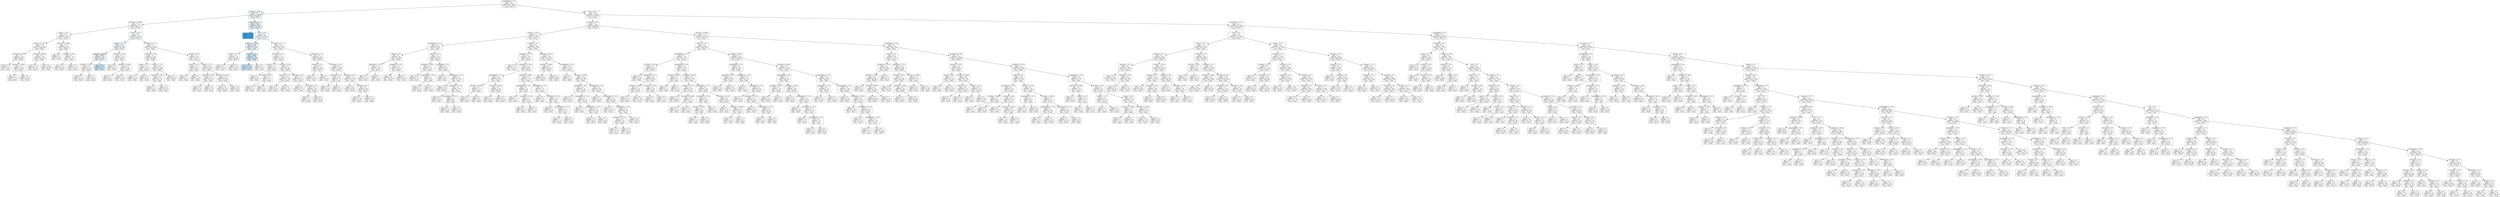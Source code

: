 digraph Tree {
node [shape=box, style="filled", color="black"] ;
0 [label="graphDepth <= 3.5\ngini = 0.5\nsamples = 11670\nvalue = [5817, 5853]\nclass = True", fillcolor="#fefeff"] ;
1 [label="sdComp <= 0.65\ngini = 0.5\nsamples = 1204\nvalue = [584, 620]\nclass = True", fillcolor="#f4f9fd"] ;
0 -> 1 [labeldistance=2.5, labelangle=45, headlabel="True"] ;
2 [label="sdComm <= 0.065\ngini = 0.5\nsamples = 741\nvalue = [369, 372]\nclass = True", fillcolor="#fdfeff"] ;
1 -> 2 ;
3 [label="nbproc <= 4.5\ngini = 0.5\nsamples = 414\nvalue = [207, 207]\nclass = False", fillcolor="#ffffff"] ;
2 -> 3 ;
4 [label="sdComm <= 0.02\ngini = 0.5\nsamples = 336\nvalue = [168, 168]\nclass = False", fillcolor="#ffffff"] ;
3 -> 4 ;
5 [label="sdComp <= 0.02\ngini = 0.5\nsamples = 126\nvalue = [63, 63]\nclass = False", fillcolor="#ffffff"] ;
4 -> 5 ;
6 [label="gini = 0.5\nsamples = 6\nvalue = [3, 3]\nclass = False", fillcolor="#ffffff"] ;
5 -> 6 ;
7 [label="sdComp <= 0.065\ngini = 0.5\nsamples = 120\nvalue = [60, 60]\nclass = False", fillcolor="#ffffff"] ;
5 -> 7 ;
8 [label="gini = 0.5\nsamples = 4\nvalue = [2, 2]\nclass = False", fillcolor="#ffffff"] ;
7 -> 8 ;
9 [label="gini = 0.5\nsamples = 116\nvalue = [58, 58]\nclass = False", fillcolor="#ffffff"] ;
7 -> 9 ;
10 [label="sdComp <= 0.055\ngini = 0.5\nsamples = 210\nvalue = [105, 105]\nclass = False", fillcolor="#ffffff"] ;
4 -> 10 ;
11 [label="gini = 0.5\nsamples = 20\nvalue = [10, 10]\nclass = False", fillcolor="#ffffff"] ;
10 -> 11 ;
12 [label="gini = 0.5\nsamples = 190\nvalue = [95, 95]\nclass = False", fillcolor="#ffffff"] ;
10 -> 12 ;
13 [label="sdComp <= 0.065\ngini = 0.5\nsamples = 78\nvalue = [39, 39]\nclass = False", fillcolor="#ffffff"] ;
3 -> 13 ;
14 [label="gini = 0.5\nsamples = 8\nvalue = [4, 4]\nclass = False", fillcolor="#ffffff"] ;
13 -> 14 ;
15 [label="sdComm <= 0.02\ngini = 0.5\nsamples = 70\nvalue = [35, 35]\nclass = False", fillcolor="#ffffff"] ;
13 -> 15 ;
16 [label="gini = 0.5\nsamples = 40\nvalue = [20, 20]\nclass = False", fillcolor="#ffffff"] ;
15 -> 16 ;
17 [label="gini = 0.5\nsamples = 30\nvalue = [15, 15]\nclass = False", fillcolor="#ffffff"] ;
15 -> 17 ;
18 [label="CCR <= 0.55\ngini = 0.5\nsamples = 327\nvalue = [162, 165]\nclass = True", fillcolor="#fbfdff"] ;
2 -> 18 ;
19 [label="nbproc <= 4.5\ngini = 0.5\nsamples = 109\nvalue = [53, 56]\nclass = True", fillcolor="#f4fafe"] ;
18 -> 19 ;
20 [label="sdComp <= 0.065\ngini = 0.498\nsamples = 53\nvalue = [25, 28]\nclass = True", fillcolor="#eaf4fc"] ;
19 -> 20 ;
21 [label="sdComp <= 0.02\ngini = 0.5\nsamples = 32\nvalue = [16, 16]\nclass = False", fillcolor="#ffffff"] ;
20 -> 21 ;
22 [label="gini = 0.5\nsamples = 26\nvalue = [13, 13]\nclass = False", fillcolor="#ffffff"] ;
21 -> 22 ;
23 [label="gini = 0.5\nsamples = 6\nvalue = [3, 3]\nclass = False", fillcolor="#ffffff"] ;
21 -> 23 ;
24 [label="gini = 0.49\nsamples = 21\nvalue = [9, 12]\nclass = True", fillcolor="#cee6f8"] ;
20 -> 24 ;
25 [label="sdComp <= 0.02\ngini = 0.5\nsamples = 56\nvalue = [28, 28]\nclass = False", fillcolor="#ffffff"] ;
19 -> 25 ;
26 [label="gini = 0.5\nsamples = 8\nvalue = [4, 4]\nclass = False", fillcolor="#ffffff"] ;
25 -> 26 ;
27 [label="sdComp <= 0.065\ngini = 0.5\nsamples = 48\nvalue = [24, 24]\nclass = False", fillcolor="#ffffff"] ;
25 -> 27 ;
28 [label="gini = 0.5\nsamples = 4\nvalue = [2, 2]\nclass = False", fillcolor="#ffffff"] ;
27 -> 28 ;
29 [label="gini = 0.5\nsamples = 44\nvalue = [22, 22]\nclass = False", fillcolor="#ffffff"] ;
27 -> 29 ;
30 [label="sdComp <= 0.2\ngini = 0.5\nsamples = 218\nvalue = [109, 109]\nclass = False", fillcolor="#ffffff"] ;
18 -> 30 ;
31 [label="sdComm <= 0.2\ngini = 0.5\nsamples = 136\nvalue = [68, 68]\nclass = False", fillcolor="#ffffff"] ;
30 -> 31 ;
32 [label="nbproc <= 4.5\ngini = 0.5\nsamples = 28\nvalue = [14, 14]\nclass = False", fillcolor="#ffffff"] ;
31 -> 32 ;
33 [label="gini = 0.5\nsamples = 16\nvalue = [8, 8]\nclass = False", fillcolor="#ffffff"] ;
32 -> 33 ;
34 [label="gini = 0.5\nsamples = 12\nvalue = [6, 6]\nclass = False", fillcolor="#ffffff"] ;
32 -> 34 ;
35 [label="nbproc <= 4.5\ngini = 0.5\nsamples = 108\nvalue = [54, 54]\nclass = False", fillcolor="#ffffff"] ;
31 -> 35 ;
36 [label="sdComm <= 0.65\ngini = 0.5\nsamples = 30\nvalue = [15, 15]\nclass = False", fillcolor="#ffffff"] ;
35 -> 36 ;
37 [label="gini = 0.5\nsamples = 6\nvalue = [3, 3]\nclass = False", fillcolor="#ffffff"] ;
36 -> 37 ;
38 [label="gini = 0.5\nsamples = 24\nvalue = [12, 12]\nclass = False", fillcolor="#ffffff"] ;
36 -> 38 ;
39 [label="gini = 0.5\nsamples = 78\nvalue = [39, 39]\nclass = False", fillcolor="#ffffff"] ;
35 -> 39 ;
40 [label="sdComm <= 0.2\ngini = 0.5\nsamples = 82\nvalue = [41, 41]\nclass = False", fillcolor="#ffffff"] ;
30 -> 40 ;
41 [label="nbproc <= 4.5\ngini = 0.5\nsamples = 16\nvalue = [8, 8]\nclass = False", fillcolor="#ffffff"] ;
40 -> 41 ;
42 [label="gini = 0.5\nsamples = 4\nvalue = [2, 2]\nclass = False", fillcolor="#ffffff"] ;
41 -> 42 ;
43 [label="gini = 0.5\nsamples = 12\nvalue = [6, 6]\nclass = False", fillcolor="#ffffff"] ;
41 -> 43 ;
44 [label="nbproc <= 4.5\ngini = 0.5\nsamples = 66\nvalue = [33, 33]\nclass = False", fillcolor="#ffffff"] ;
40 -> 44 ;
45 [label="sdComm <= 0.65\ngini = 0.5\nsamples = 20\nvalue = [10, 10]\nclass = False", fillcolor="#ffffff"] ;
44 -> 45 ;
46 [label="gini = 0.5\nsamples = 6\nvalue = [3, 3]\nclass = False", fillcolor="#ffffff"] ;
45 -> 46 ;
47 [label="gini = 0.5\nsamples = 14\nvalue = [7, 7]\nclass = False", fillcolor="#ffffff"] ;
45 -> 47 ;
48 [label="sdComm <= 0.65\ngini = 0.5\nsamples = 46\nvalue = [23, 23]\nclass = False", fillcolor="#ffffff"] ;
44 -> 48 ;
49 [label="gini = 0.5\nsamples = 36\nvalue = [18, 18]\nclass = False", fillcolor="#ffffff"] ;
48 -> 49 ;
50 [label="gini = 0.5\nsamples = 10\nvalue = [5, 5]\nclass = False", fillcolor="#ffffff"] ;
48 -> 50 ;
51 [label="sdComm <= 0.2\ngini = 0.497\nsamples = 463\nvalue = [215, 248]\nclass = True", fillcolor="#e5f2fc"] ;
1 -> 51 ;
52 [label="gini = 0.128\nsamples = 29\nvalue = [2, 27]\nclass = True", fillcolor="#48a4e7"] ;
51 -> 52 ;
53 [label="CCR <= 5.5\ngini = 0.5\nsamples = 434\nvalue = [213, 221]\nclass = True", fillcolor="#f8fbfe"] ;
51 -> 53 ;
54 [label="sdComm <= 0.65\ngini = 0.499\nsamples = 148\nvalue = [70, 78]\nclass = True", fillcolor="#ebf5fc"] ;
53 -> 54 ;
55 [label="nbproc <= 4.5\ngini = 0.5\nsamples = 76\nvalue = [38, 38]\nclass = False", fillcolor="#ffffff"] ;
54 -> 55 ;
56 [label="gini = 0.5\nsamples = 50\nvalue = [25, 25]\nclass = False", fillcolor="#ffffff"] ;
55 -> 56 ;
57 [label="gini = 0.5\nsamples = 26\nvalue = [13, 13]\nclass = False", fillcolor="#ffffff"] ;
55 -> 57 ;
58 [label="nbproc <= 4.5\ngini = 0.494\nsamples = 72\nvalue = [32, 40]\nclass = True", fillcolor="#d7ebfa"] ;
54 -> 58 ;
59 [label="gini = 0.492\nsamples = 64\nvalue = [28, 36]\nclass = True", fillcolor="#d3e9f9"] ;
58 -> 59 ;
60 [label="gini = 0.5\nsamples = 8\nvalue = [4, 4]\nclass = False", fillcolor="#ffffff"] ;
58 -> 60 ;
61 [label="nbproc <= 4.5\ngini = 0.5\nsamples = 286\nvalue = [143, 143]\nclass = False", fillcolor="#ffffff"] ;
53 -> 61 ;
62 [label="sdComm <= 2.0\ngini = 0.5\nsamples = 110\nvalue = [55, 55]\nclass = False", fillcolor="#ffffff"] ;
61 -> 62 ;
63 [label="sdComp <= 2.0\ngini = 0.5\nsamples = 18\nvalue = [9, 9]\nclass = False", fillcolor="#ffffff"] ;
62 -> 63 ;
64 [label="gini = 0.5\nsamples = 8\nvalue = [4, 4]\nclass = False", fillcolor="#ffffff"] ;
63 -> 64 ;
65 [label="sdComp <= 6.5\ngini = 0.5\nsamples = 10\nvalue = [5, 5]\nclass = False", fillcolor="#ffffff"] ;
63 -> 65 ;
66 [label="gini = 0.5\nsamples = 4\nvalue = [2, 2]\nclass = False", fillcolor="#ffffff"] ;
65 -> 66 ;
67 [label="gini = 0.5\nsamples = 6\nvalue = [3, 3]\nclass = False", fillcolor="#ffffff"] ;
65 -> 67 ;
68 [label="sdComm <= 6.5\ngini = 0.5\nsamples = 92\nvalue = [46, 46]\nclass = False", fillcolor="#ffffff"] ;
62 -> 68 ;
69 [label="sdComp <= 6.5\ngini = 0.5\nsamples = 30\nvalue = [15, 15]\nclass = False", fillcolor="#ffffff"] ;
68 -> 69 ;
70 [label="gini = 0.5\nsamples = 8\nvalue = [4, 4]\nclass = False", fillcolor="#ffffff"] ;
69 -> 70 ;
71 [label="gini = 0.5\nsamples = 22\nvalue = [11, 11]\nclass = False", fillcolor="#ffffff"] ;
69 -> 71 ;
72 [label="sdComp <= 2.0\ngini = 0.5\nsamples = 62\nvalue = [31, 31]\nclass = False", fillcolor="#ffffff"] ;
68 -> 72 ;
73 [label="gini = 0.5\nsamples = 42\nvalue = [21, 21]\nclass = False", fillcolor="#ffffff"] ;
72 -> 73 ;
74 [label="sdComp <= 6.5\ngini = 0.5\nsamples = 20\nvalue = [10, 10]\nclass = False", fillcolor="#ffffff"] ;
72 -> 74 ;
75 [label="gini = 0.5\nsamples = 4\nvalue = [2, 2]\nclass = False", fillcolor="#ffffff"] ;
74 -> 75 ;
76 [label="gini = 0.5\nsamples = 16\nvalue = [8, 8]\nclass = False", fillcolor="#ffffff"] ;
74 -> 76 ;
77 [label="sdComm <= 2.0\ngini = 0.5\nsamples = 176\nvalue = [88, 88]\nclass = False", fillcolor="#ffffff"] ;
61 -> 77 ;
78 [label="sdComp <= 5.5\ngini = 0.5\nsamples = 28\nvalue = [14, 14]\nclass = False", fillcolor="#ffffff"] ;
77 -> 78 ;
79 [label="gini = 0.5\nsamples = 26\nvalue = [13, 13]\nclass = False", fillcolor="#ffffff"] ;
78 -> 79 ;
80 [label="gini = 0.5\nsamples = 2\nvalue = [1, 1]\nclass = False", fillcolor="#ffffff"] ;
78 -> 80 ;
81 [label="sdComp <= 2.0\ngini = 0.5\nsamples = 148\nvalue = [74, 74]\nclass = False", fillcolor="#ffffff"] ;
77 -> 81 ;
82 [label="sdComm <= 6.5\ngini = 0.5\nsamples = 14\nvalue = [7, 7]\nclass = False", fillcolor="#ffffff"] ;
81 -> 82 ;
83 [label="gini = 0.5\nsamples = 12\nvalue = [6, 6]\nclass = False", fillcolor="#ffffff"] ;
82 -> 83 ;
84 [label="gini = 0.5\nsamples = 2\nvalue = [1, 1]\nclass = False", fillcolor="#ffffff"] ;
82 -> 84 ;
85 [label="sdComp <= 6.5\ngini = 0.5\nsamples = 134\nvalue = [67, 67]\nclass = False", fillcolor="#ffffff"] ;
81 -> 85 ;
86 [label="gini = 0.5\nsamples = 48\nvalue = [24, 24]\nclass = False", fillcolor="#ffffff"] ;
85 -> 86 ;
87 [label="sdComm <= 6.5\ngini = 0.5\nsamples = 86\nvalue = [43, 43]\nclass = False", fillcolor="#ffffff"] ;
85 -> 87 ;
88 [label="gini = 0.5\nsamples = 70\nvalue = [35, 35]\nclass = False", fillcolor="#ffffff"] ;
87 -> 88 ;
89 [label="gini = 0.5\nsamples = 16\nvalue = [8, 8]\nclass = False", fillcolor="#ffffff"] ;
87 -> 89 ;
90 [label="CCR <= 0.55\ngini = 0.5\nsamples = 10466\nvalue = [5233, 5233]\nclass = False", fillcolor="#ffffff"] ;
0 -> 90 [labeldistance=2.5, labelangle=-45, headlabel="False"] ;
91 [label="sdComm <= 0.02\ngini = 0.5\nsamples = 1696\nvalue = [848, 848]\nclass = False", fillcolor="#ffffff"] ;
90 -> 91 ;
92 [label="sdComp <= 0.02\ngini = 0.5\nsamples = 544\nvalue = [272, 272]\nclass = False", fillcolor="#ffffff"] ;
91 -> 92 ;
93 [label="graphDepth <= 6.5\ngini = 0.5\nsamples = 182\nvalue = [91, 91]\nclass = False", fillcolor="#ffffff"] ;
92 -> 93 ;
94 [label="nbproc <= 4.5\ngini = 0.5\nsamples = 98\nvalue = [49, 49]\nclass = False", fillcolor="#ffffff"] ;
93 -> 94 ;
95 [label="graphSize <= 22.5\ngini = 0.5\nsamples = 26\nvalue = [13, 13]\nclass = False", fillcolor="#ffffff"] ;
94 -> 95 ;
96 [label="gini = 0.5\nsamples = 24\nvalue = [12, 12]\nclass = False", fillcolor="#ffffff"] ;
95 -> 96 ;
97 [label="gini = 0.5\nsamples = 2\nvalue = [1, 1]\nclass = False", fillcolor="#ffffff"] ;
95 -> 97 ;
98 [label="graphSize <= 22.5\ngini = 0.5\nsamples = 72\nvalue = [36, 36]\nclass = False", fillcolor="#ffffff"] ;
94 -> 98 ;
99 [label="gini = 0.5\nsamples = 48\nvalue = [24, 24]\nclass = False", fillcolor="#ffffff"] ;
98 -> 99 ;
100 [label="gini = 0.5\nsamples = 24\nvalue = [12, 12]\nclass = False", fillcolor="#ffffff"] ;
98 -> 100 ;
101 [label="nbproc <= 4.5\ngini = 0.5\nsamples = 84\nvalue = [42, 42]\nclass = False", fillcolor="#ffffff"] ;
93 -> 101 ;
102 [label="graphSize <= 40.0\ngini = 0.5\nsamples = 22\nvalue = [11, 11]\nclass = False", fillcolor="#ffffff"] ;
101 -> 102 ;
103 [label="gini = 0.5\nsamples = 14\nvalue = [7, 7]\nclass = False", fillcolor="#ffffff"] ;
102 -> 103 ;
104 [label="graphDepth <= 25.5\ngini = 0.5\nsamples = 8\nvalue = [4, 4]\nclass = False", fillcolor="#ffffff"] ;
102 -> 104 ;
105 [label="gini = 0.5\nsamples = 4\nvalue = [2, 2]\nclass = False", fillcolor="#ffffff"] ;
104 -> 105 ;
106 [label="gini = 0.5\nsamples = 4\nvalue = [2, 2]\nclass = False", fillcolor="#ffffff"] ;
104 -> 106 ;
107 [label="graphDepth <= 9.0\ngini = 0.5\nsamples = 62\nvalue = [31, 31]\nclass = False", fillcolor="#ffffff"] ;
101 -> 107 ;
108 [label="gini = 0.5\nsamples = 8\nvalue = [4, 4]\nclass = False", fillcolor="#ffffff"] ;
107 -> 108 ;
109 [label="graphDepth <= 13.5\ngini = 0.5\nsamples = 54\nvalue = [27, 27]\nclass = False", fillcolor="#ffffff"] ;
107 -> 109 ;
110 [label="gini = 0.5\nsamples = 20\nvalue = [10, 10]\nclass = False", fillcolor="#ffffff"] ;
109 -> 110 ;
111 [label="graphSize <= 75.0\ngini = 0.5\nsamples = 34\nvalue = [17, 17]\nclass = False", fillcolor="#ffffff"] ;
109 -> 111 ;
112 [label="gini = 0.5\nsamples = 16\nvalue = [8, 8]\nclass = False", fillcolor="#ffffff"] ;
111 -> 112 ;
113 [label="graphDepth <= 25.5\ngini = 0.5\nsamples = 18\nvalue = [9, 9]\nclass = False", fillcolor="#ffffff"] ;
111 -> 113 ;
114 [label="gini = 0.5\nsamples = 6\nvalue = [3, 3]\nclass = False", fillcolor="#ffffff"] ;
113 -> 114 ;
115 [label="gini = 0.5\nsamples = 12\nvalue = [6, 6]\nclass = False", fillcolor="#ffffff"] ;
113 -> 115 ;
116 [label="nbproc <= 4.5\ngini = 0.5\nsamples = 362\nvalue = [181, 181]\nclass = False", fillcolor="#ffffff"] ;
92 -> 116 ;
117 [label="graphSize <= 22.5\ngini = 0.5\nsamples = 102\nvalue = [51, 51]\nclass = False", fillcolor="#ffffff"] ;
116 -> 117 ;
118 [label="gini = 0.5\nsamples = 22\nvalue = [11, 11]\nclass = False", fillcolor="#ffffff"] ;
117 -> 118 ;
119 [label="graphSize <= 40.0\ngini = 0.5\nsamples = 80\nvalue = [40, 40]\nclass = False", fillcolor="#ffffff"] ;
117 -> 119 ;
120 [label="graphDepth <= 7.5\ngini = 0.5\nsamples = 46\nvalue = [23, 23]\nclass = False", fillcolor="#ffffff"] ;
119 -> 120 ;
121 [label="sdComp <= 0.065\ngini = 0.5\nsamples = 10\nvalue = [5, 5]\nclass = False", fillcolor="#ffffff"] ;
120 -> 121 ;
122 [label="gini = 0.5\nsamples = 2\nvalue = [1, 1]\nclass = False", fillcolor="#ffffff"] ;
121 -> 122 ;
123 [label="gini = 0.5\nsamples = 8\nvalue = [4, 4]\nclass = False", fillcolor="#ffffff"] ;
121 -> 123 ;
124 [label="sdComp <= 0.065\ngini = 0.5\nsamples = 36\nvalue = [18, 18]\nclass = False", fillcolor="#ffffff"] ;
120 -> 124 ;
125 [label="gini = 0.5\nsamples = 8\nvalue = [4, 4]\nclass = False", fillcolor="#ffffff"] ;
124 -> 125 ;
126 [label="gini = 0.5\nsamples = 28\nvalue = [14, 14]\nclass = False", fillcolor="#ffffff"] ;
124 -> 126 ;
127 [label="sdComp <= 0.065\ngini = 0.5\nsamples = 34\nvalue = [17, 17]\nclass = False", fillcolor="#ffffff"] ;
119 -> 127 ;
128 [label="graphDepth <= 12.5\ngini = 0.5\nsamples = 12\nvalue = [6, 6]\nclass = False", fillcolor="#ffffff"] ;
127 -> 128 ;
129 [label="gini = 0.5\nsamples = 2\nvalue = [1, 1]\nclass = False", fillcolor="#ffffff"] ;
128 -> 129 ;
130 [label="graphSize <= 75.0\ngini = 0.5\nsamples = 10\nvalue = [5, 5]\nclass = False", fillcolor="#ffffff"] ;
128 -> 130 ;
131 [label="gini = 0.5\nsamples = 8\nvalue = [4, 4]\nclass = False", fillcolor="#ffffff"] ;
130 -> 131 ;
132 [label="gini = 0.5\nsamples = 2\nvalue = [1, 1]\nclass = False", fillcolor="#ffffff"] ;
130 -> 132 ;
133 [label="graphDepth <= 12.5\ngini = 0.5\nsamples = 22\nvalue = [11, 11]\nclass = False", fillcolor="#ffffff"] ;
127 -> 133 ;
134 [label="gini = 0.5\nsamples = 6\nvalue = [3, 3]\nclass = False", fillcolor="#ffffff"] ;
133 -> 134 ;
135 [label="graphSize <= 75.0\ngini = 0.5\nsamples = 16\nvalue = [8, 8]\nclass = False", fillcolor="#ffffff"] ;
133 -> 135 ;
136 [label="gini = 0.5\nsamples = 6\nvalue = [3, 3]\nclass = False", fillcolor="#ffffff"] ;
135 -> 136 ;
137 [label="graphDepth <= 25.5\ngini = 0.5\nsamples = 10\nvalue = [5, 5]\nclass = False", fillcolor="#ffffff"] ;
135 -> 137 ;
138 [label="gini = 0.5\nsamples = 2\nvalue = [1, 1]\nclass = False", fillcolor="#ffffff"] ;
137 -> 138 ;
139 [label="gini = 0.5\nsamples = 8\nvalue = [4, 4]\nclass = False", fillcolor="#ffffff"] ;
137 -> 139 ;
140 [label="graphSize <= 22.5\ngini = 0.5\nsamples = 260\nvalue = [130, 130]\nclass = False", fillcolor="#ffffff"] ;
116 -> 140 ;
141 [label="sdComp <= 0.065\ngini = 0.5\nsamples = 112\nvalue = [56, 56]\nclass = False", fillcolor="#ffffff"] ;
140 -> 141 ;
142 [label="gini = 0.5\nsamples = 56\nvalue = [28, 28]\nclass = False", fillcolor="#ffffff"] ;
141 -> 142 ;
143 [label="gini = 0.5\nsamples = 56\nvalue = [28, 28]\nclass = False", fillcolor="#ffffff"] ;
141 -> 143 ;
144 [label="graphDepth <= 6.5\ngini = 0.5\nsamples = 148\nvalue = [74, 74]\nclass = False", fillcolor="#ffffff"] ;
140 -> 144 ;
145 [label="gini = 0.5\nsamples = 8\nvalue = [4, 4]\nclass = False", fillcolor="#ffffff"] ;
144 -> 145 ;
146 [label="sdComp <= 0.065\ngini = 0.5\nsamples = 140\nvalue = [70, 70]\nclass = False", fillcolor="#ffffff"] ;
144 -> 146 ;
147 [label="graphSize <= 40.0\ngini = 0.5\nsamples = 52\nvalue = [26, 26]\nclass = False", fillcolor="#ffffff"] ;
146 -> 147 ;
148 [label="gini = 0.5\nsamples = 20\nvalue = [10, 10]\nclass = False", fillcolor="#ffffff"] ;
147 -> 148 ;
149 [label="graphDepth <= 12.5\ngini = 0.5\nsamples = 32\nvalue = [16, 16]\nclass = False", fillcolor="#ffffff"] ;
147 -> 149 ;
150 [label="gini = 0.5\nsamples = 4\nvalue = [2, 2]\nclass = False", fillcolor="#ffffff"] ;
149 -> 150 ;
151 [label="graphDepth <= 25.5\ngini = 0.5\nsamples = 28\nvalue = [14, 14]\nclass = False", fillcolor="#ffffff"] ;
149 -> 151 ;
152 [label="gini = 0.5\nsamples = 16\nvalue = [8, 8]\nclass = False", fillcolor="#ffffff"] ;
151 -> 152 ;
153 [label="gini = 0.5\nsamples = 12\nvalue = [6, 6]\nclass = False", fillcolor="#ffffff"] ;
151 -> 153 ;
154 [label="graphDepth <= 9.0\ngini = 0.5\nsamples = 88\nvalue = [44, 44]\nclass = False", fillcolor="#ffffff"] ;
146 -> 154 ;
155 [label="gini = 0.5\nsamples = 16\nvalue = [8, 8]\nclass = False", fillcolor="#ffffff"] ;
154 -> 155 ;
156 [label="graphDepth <= 13.5\ngini = 0.5\nsamples = 72\nvalue = [36, 36]\nclass = False", fillcolor="#ffffff"] ;
154 -> 156 ;
157 [label="gini = 0.5\nsamples = 28\nvalue = [14, 14]\nclass = False", fillcolor="#ffffff"] ;
156 -> 157 ;
158 [label="graphDepth <= 25.5\ngini = 0.5\nsamples = 44\nvalue = [22, 22]\nclass = False", fillcolor="#ffffff"] ;
156 -> 158 ;
159 [label="graphSize <= 75.0\ngini = 0.5\nsamples = 24\nvalue = [12, 12]\nclass = False", fillcolor="#ffffff"] ;
158 -> 159 ;
160 [label="gini = 0.5\nsamples = 14\nvalue = [7, 7]\nclass = False", fillcolor="#ffffff"] ;
159 -> 160 ;
161 [label="gini = 0.5\nsamples = 10\nvalue = [5, 5]\nclass = False", fillcolor="#ffffff"] ;
159 -> 161 ;
162 [label="gini = 0.5\nsamples = 20\nvalue = [10, 10]\nclass = False", fillcolor="#ffffff"] ;
158 -> 162 ;
163 [label="sdComm <= 0.065\ngini = 0.5\nsamples = 1152\nvalue = [576, 576]\nclass = False", fillcolor="#ffffff"] ;
91 -> 163 ;
164 [label="nbproc <= 4.5\ngini = 0.5\nsamples = 580\nvalue = [290, 290]\nclass = False", fillcolor="#ffffff"] ;
163 -> 164 ;
165 [label="graphDepth <= 6.5\ngini = 0.5\nsamples = 228\nvalue = [114, 114]\nclass = False", fillcolor="#ffffff"] ;
164 -> 165 ;
166 [label="sdComp <= 0.02\ngini = 0.5\nsamples = 84\nvalue = [42, 42]\nclass = False", fillcolor="#ffffff"] ;
165 -> 166 ;
167 [label="gini = 0.5\nsamples = 16\nvalue = [8, 8]\nclass = False", fillcolor="#ffffff"] ;
166 -> 167 ;
168 [label="graphSize <= 22.5\ngini = 0.5\nsamples = 68\nvalue = [34, 34]\nclass = False", fillcolor="#ffffff"] ;
166 -> 168 ;
169 [label="sdComp <= 0.065\ngini = 0.5\nsamples = 52\nvalue = [26, 26]\nclass = False", fillcolor="#ffffff"] ;
168 -> 169 ;
170 [label="gini = 0.5\nsamples = 8\nvalue = [4, 4]\nclass = False", fillcolor="#ffffff"] ;
169 -> 170 ;
171 [label="gini = 0.5\nsamples = 44\nvalue = [22, 22]\nclass = False", fillcolor="#ffffff"] ;
169 -> 171 ;
172 [label="sdComp <= 0.065\ngini = 0.5\nsamples = 16\nvalue = [8, 8]\nclass = False", fillcolor="#ffffff"] ;
168 -> 172 ;
173 [label="gini = 0.5\nsamples = 2\nvalue = [1, 1]\nclass = False", fillcolor="#ffffff"] ;
172 -> 173 ;
174 [label="gini = 0.5\nsamples = 14\nvalue = [7, 7]\nclass = False", fillcolor="#ffffff"] ;
172 -> 174 ;
175 [label="graphDepth <= 9.0\ngini = 0.5\nsamples = 144\nvalue = [72, 72]\nclass = False", fillcolor="#ffffff"] ;
165 -> 175 ;
176 [label="sdComp <= 0.055\ngini = 0.5\nsamples = 4\nvalue = [2, 2]\nclass = False", fillcolor="#ffffff"] ;
175 -> 176 ;
177 [label="gini = 0.5\nsamples = 2\nvalue = [1, 1]\nclass = False", fillcolor="#ffffff"] ;
176 -> 177 ;
178 [label="gini = 0.5\nsamples = 2\nvalue = [1, 1]\nclass = False", fillcolor="#ffffff"] ;
176 -> 178 ;
179 [label="graphSize <= 40.0\ngini = 0.5\nsamples = 140\nvalue = [70, 70]\nclass = False", fillcolor="#ffffff"] ;
175 -> 179 ;
180 [label="sdComp <= 0.02\ngini = 0.5\nsamples = 94\nvalue = [47, 47]\nclass = False", fillcolor="#ffffff"] ;
179 -> 180 ;
181 [label="gini = 0.5\nsamples = 72\nvalue = [36, 36]\nclass = False", fillcolor="#ffffff"] ;
180 -> 181 ;
182 [label="sdComp <= 0.065\ngini = 0.5\nsamples = 22\nvalue = [11, 11]\nclass = False", fillcolor="#ffffff"] ;
180 -> 182 ;
183 [label="gini = 0.5\nsamples = 12\nvalue = [6, 6]\nclass = False", fillcolor="#ffffff"] ;
182 -> 183 ;
184 [label="gini = 0.5\nsamples = 10\nvalue = [5, 5]\nclass = False", fillcolor="#ffffff"] ;
182 -> 184 ;
185 [label="graphDepth <= 25.5\ngini = 0.5\nsamples = 46\nvalue = [23, 23]\nclass = False", fillcolor="#ffffff"] ;
179 -> 185 ;
186 [label="graphSize <= 75.0\ngini = 0.5\nsamples = 18\nvalue = [9, 9]\nclass = False", fillcolor="#ffffff"] ;
185 -> 186 ;
187 [label="sdComp <= 0.065\ngini = 0.5\nsamples = 16\nvalue = [8, 8]\nclass = False", fillcolor="#ffffff"] ;
186 -> 187 ;
188 [label="gini = 0.5\nsamples = 4\nvalue = [2, 2]\nclass = False", fillcolor="#ffffff"] ;
187 -> 188 ;
189 [label="gini = 0.5\nsamples = 12\nvalue = [6, 6]\nclass = False", fillcolor="#ffffff"] ;
187 -> 189 ;
190 [label="gini = 0.5\nsamples = 2\nvalue = [1, 1]\nclass = False", fillcolor="#ffffff"] ;
186 -> 190 ;
191 [label="sdComp <= 0.02\ngini = 0.5\nsamples = 28\nvalue = [14, 14]\nclass = False", fillcolor="#ffffff"] ;
185 -> 191 ;
192 [label="gini = 0.5\nsamples = 8\nvalue = [4, 4]\nclass = False", fillcolor="#ffffff"] ;
191 -> 192 ;
193 [label="sdComp <= 0.065\ngini = 0.5\nsamples = 20\nvalue = [10, 10]\nclass = False", fillcolor="#ffffff"] ;
191 -> 193 ;
194 [label="gini = 0.5\nsamples = 12\nvalue = [6, 6]\nclass = False", fillcolor="#ffffff"] ;
193 -> 194 ;
195 [label="gini = 0.5\nsamples = 8\nvalue = [4, 4]\nclass = False", fillcolor="#ffffff"] ;
193 -> 195 ;
196 [label="sdComp <= 0.02\ngini = 0.5\nsamples = 352\nvalue = [176, 176]\nclass = False", fillcolor="#ffffff"] ;
164 -> 196 ;
197 [label="graphDepth <= 6.5\ngini = 0.5\nsamples = 90\nvalue = [45, 45]\nclass = False", fillcolor="#ffffff"] ;
196 -> 197 ;
198 [label="graphSize <= 22.5\ngini = 0.5\nsamples = 40\nvalue = [20, 20]\nclass = False", fillcolor="#ffffff"] ;
197 -> 198 ;
199 [label="gini = 0.5\nsamples = 16\nvalue = [8, 8]\nclass = False", fillcolor="#ffffff"] ;
198 -> 199 ;
200 [label="gini = 0.5\nsamples = 24\nvalue = [12, 12]\nclass = False", fillcolor="#ffffff"] ;
198 -> 200 ;
201 [label="graphDepth <= 9.0\ngini = 0.5\nsamples = 50\nvalue = [25, 25]\nclass = False", fillcolor="#ffffff"] ;
197 -> 201 ;
202 [label="gini = 0.5\nsamples = 2\nvalue = [1, 1]\nclass = False", fillcolor="#ffffff"] ;
201 -> 202 ;
203 [label="graphDepth <= 13.5\ngini = 0.5\nsamples = 48\nvalue = [24, 24]\nclass = False", fillcolor="#ffffff"] ;
201 -> 203 ;
204 [label="gini = 0.5\nsamples = 8\nvalue = [4, 4]\nclass = False", fillcolor="#ffffff"] ;
203 -> 204 ;
205 [label="graphSize <= 75.0\ngini = 0.5\nsamples = 40\nvalue = [20, 20]\nclass = False", fillcolor="#ffffff"] ;
203 -> 205 ;
206 [label="gini = 0.5\nsamples = 20\nvalue = [10, 10]\nclass = False", fillcolor="#ffffff"] ;
205 -> 206 ;
207 [label="graphDepth <= 25.5\ngini = 0.5\nsamples = 20\nvalue = [10, 10]\nclass = False", fillcolor="#ffffff"] ;
205 -> 207 ;
208 [label="gini = 0.5\nsamples = 8\nvalue = [4, 4]\nclass = False", fillcolor="#ffffff"] ;
207 -> 208 ;
209 [label="gini = 0.5\nsamples = 12\nvalue = [6, 6]\nclass = False", fillcolor="#ffffff"] ;
207 -> 209 ;
210 [label="sdComp <= 0.065\ngini = 0.5\nsamples = 262\nvalue = [131, 131]\nclass = False", fillcolor="#ffffff"] ;
196 -> 210 ;
211 [label="graphDepth <= 6.5\ngini = 0.5\nsamples = 72\nvalue = [36, 36]\nclass = False", fillcolor="#ffffff"] ;
210 -> 211 ;
212 [label="graphSize <= 22.5\ngini = 0.5\nsamples = 24\nvalue = [12, 12]\nclass = False", fillcolor="#ffffff"] ;
211 -> 212 ;
213 [label="gini = 0.5\nsamples = 20\nvalue = [10, 10]\nclass = False", fillcolor="#ffffff"] ;
212 -> 213 ;
214 [label="gini = 0.5\nsamples = 4\nvalue = [2, 2]\nclass = False", fillcolor="#ffffff"] ;
212 -> 214 ;
215 [label="graphSize <= 40.0\ngini = 0.5\nsamples = 48\nvalue = [24, 24]\nclass = False", fillcolor="#ffffff"] ;
211 -> 215 ;
216 [label="gini = 0.5\nsamples = 12\nvalue = [6, 6]\nclass = False", fillcolor="#ffffff"] ;
215 -> 216 ;
217 [label="graphDepth <= 12.5\ngini = 0.5\nsamples = 36\nvalue = [18, 18]\nclass = False", fillcolor="#ffffff"] ;
215 -> 217 ;
218 [label="gini = 0.5\nsamples = 8\nvalue = [4, 4]\nclass = False", fillcolor="#ffffff"] ;
217 -> 218 ;
219 [label="graphSize <= 75.0\ngini = 0.5\nsamples = 28\nvalue = [14, 14]\nclass = False", fillcolor="#ffffff"] ;
217 -> 219 ;
220 [label="gini = 0.5\nsamples = 14\nvalue = [7, 7]\nclass = False", fillcolor="#ffffff"] ;
219 -> 220 ;
221 [label="graphDepth <= 25.5\ngini = 0.5\nsamples = 14\nvalue = [7, 7]\nclass = False", fillcolor="#ffffff"] ;
219 -> 221 ;
222 [label="gini = 0.5\nsamples = 6\nvalue = [3, 3]\nclass = False", fillcolor="#ffffff"] ;
221 -> 222 ;
223 [label="gini = 0.5\nsamples = 8\nvalue = [4, 4]\nclass = False", fillcolor="#ffffff"] ;
221 -> 223 ;
224 [label="graphDepth <= 6.5\ngini = 0.5\nsamples = 190\nvalue = [95, 95]\nclass = False", fillcolor="#ffffff"] ;
210 -> 224 ;
225 [label="graphSize <= 22.5\ngini = 0.5\nsamples = 72\nvalue = [36, 36]\nclass = False", fillcolor="#ffffff"] ;
224 -> 225 ;
226 [label="gini = 0.5\nsamples = 46\nvalue = [23, 23]\nclass = False", fillcolor="#ffffff"] ;
225 -> 226 ;
227 [label="gini = 0.5\nsamples = 26\nvalue = [13, 13]\nclass = False", fillcolor="#ffffff"] ;
225 -> 227 ;
228 [label="graphDepth <= 9.0\ngini = 0.5\nsamples = 118\nvalue = [59, 59]\nclass = False", fillcolor="#ffffff"] ;
224 -> 228 ;
229 [label="gini = 0.5\nsamples = 16\nvalue = [8, 8]\nclass = False", fillcolor="#ffffff"] ;
228 -> 229 ;
230 [label="graphSize <= 40.0\ngini = 0.5\nsamples = 102\nvalue = [51, 51]\nclass = False", fillcolor="#ffffff"] ;
228 -> 230 ;
231 [label="gini = 0.5\nsamples = 46\nvalue = [23, 23]\nclass = False", fillcolor="#ffffff"] ;
230 -> 231 ;
232 [label="graphSize <= 75.0\ngini = 0.5\nsamples = 56\nvalue = [28, 28]\nclass = False", fillcolor="#ffffff"] ;
230 -> 232 ;
233 [label="gini = 0.5\nsamples = 22\nvalue = [11, 11]\nclass = False", fillcolor="#ffffff"] ;
232 -> 233 ;
234 [label="graphDepth <= 25.5\ngini = 0.5\nsamples = 34\nvalue = [17, 17]\nclass = False", fillcolor="#ffffff"] ;
232 -> 234 ;
235 [label="gini = 0.5\nsamples = 14\nvalue = [7, 7]\nclass = False", fillcolor="#ffffff"] ;
234 -> 235 ;
236 [label="gini = 0.5\nsamples = 20\nvalue = [10, 10]\nclass = False", fillcolor="#ffffff"] ;
234 -> 236 ;
237 [label="graphDepth <= 6.5\ngini = 0.5\nsamples = 572\nvalue = [286, 286]\nclass = False", fillcolor="#ffffff"] ;
163 -> 237 ;
238 [label="nbproc <= 4.5\ngini = 0.5\nsamples = 234\nvalue = [117, 117]\nclass = False", fillcolor="#ffffff"] ;
237 -> 238 ;
239 [label="graphSize <= 22.5\ngini = 0.5\nsamples = 98\nvalue = [49, 49]\nclass = False", fillcolor="#ffffff"] ;
238 -> 239 ;
240 [label="sdComp <= 0.02\ngini = 0.5\nsamples = 96\nvalue = [48, 48]\nclass = False", fillcolor="#ffffff"] ;
239 -> 240 ;
241 [label="gini = 0.5\nsamples = 4\nvalue = [2, 2]\nclass = False", fillcolor="#ffffff"] ;
240 -> 241 ;
242 [label="sdComp <= 0.065\ngini = 0.5\nsamples = 92\nvalue = [46, 46]\nclass = False", fillcolor="#ffffff"] ;
240 -> 242 ;
243 [label="gini = 0.5\nsamples = 68\nvalue = [34, 34]\nclass = False", fillcolor="#ffffff"] ;
242 -> 243 ;
244 [label="gini = 0.5\nsamples = 24\nvalue = [12, 12]\nclass = False", fillcolor="#ffffff"] ;
242 -> 244 ;
245 [label="gini = 0.5\nsamples = 2\nvalue = [1, 1]\nclass = False", fillcolor="#ffffff"] ;
239 -> 245 ;
246 [label="graphSize <= 22.5\ngini = 0.5\nsamples = 136\nvalue = [68, 68]\nclass = False", fillcolor="#ffffff"] ;
238 -> 246 ;
247 [label="sdComp <= 0.02\ngini = 0.5\nsamples = 112\nvalue = [56, 56]\nclass = False", fillcolor="#ffffff"] ;
246 -> 247 ;
248 [label="gini = 0.5\nsamples = 20\nvalue = [10, 10]\nclass = False", fillcolor="#ffffff"] ;
247 -> 248 ;
249 [label="sdComp <= 0.065\ngini = 0.5\nsamples = 92\nvalue = [46, 46]\nclass = False", fillcolor="#ffffff"] ;
247 -> 249 ;
250 [label="gini = 0.5\nsamples = 32\nvalue = [16, 16]\nclass = False", fillcolor="#ffffff"] ;
249 -> 250 ;
251 [label="gini = 0.5\nsamples = 60\nvalue = [30, 30]\nclass = False", fillcolor="#ffffff"] ;
249 -> 251 ;
252 [label="sdComp <= 0.065\ngini = 0.5\nsamples = 24\nvalue = [12, 12]\nclass = False", fillcolor="#ffffff"] ;
246 -> 252 ;
253 [label="gini = 0.5\nsamples = 8\nvalue = [4, 4]\nclass = False", fillcolor="#ffffff"] ;
252 -> 253 ;
254 [label="gini = 0.5\nsamples = 16\nvalue = [8, 8]\nclass = False", fillcolor="#ffffff"] ;
252 -> 254 ;
255 [label="graphSize <= 40.0\ngini = 0.5\nsamples = 338\nvalue = [169, 169]\nclass = False", fillcolor="#ffffff"] ;
237 -> 255 ;
256 [label="sdComp <= 0.02\ngini = 0.5\nsamples = 80\nvalue = [40, 40]\nclass = False", fillcolor="#ffffff"] ;
255 -> 256 ;
257 [label="nbproc <= 4.5\ngini = 0.5\nsamples = 32\nvalue = [16, 16]\nclass = False", fillcolor="#ffffff"] ;
256 -> 257 ;
258 [label="gini = 0.5\nsamples = 4\nvalue = [2, 2]\nclass = False", fillcolor="#ffffff"] ;
257 -> 258 ;
259 [label="gini = 0.5\nsamples = 28\nvalue = [14, 14]\nclass = False", fillcolor="#ffffff"] ;
257 -> 259 ;
260 [label="sdComp <= 0.065\ngini = 0.5\nsamples = 48\nvalue = [24, 24]\nclass = False", fillcolor="#ffffff"] ;
256 -> 260 ;
261 [label="nbproc <= 4.5\ngini = 0.5\nsamples = 20\nvalue = [10, 10]\nclass = False", fillcolor="#ffffff"] ;
260 -> 261 ;
262 [label="gini = 0.5\nsamples = 6\nvalue = [3, 3]\nclass = False", fillcolor="#ffffff"] ;
261 -> 262 ;
263 [label="gini = 0.5\nsamples = 14\nvalue = [7, 7]\nclass = False", fillcolor="#ffffff"] ;
261 -> 263 ;
264 [label="nbproc <= 4.5\ngini = 0.5\nsamples = 28\nvalue = [14, 14]\nclass = False", fillcolor="#ffffff"] ;
260 -> 264 ;
265 [label="gini = 0.5\nsamples = 10\nvalue = [5, 5]\nclass = False", fillcolor="#ffffff"] ;
264 -> 265 ;
266 [label="gini = 0.5\nsamples = 18\nvalue = [9, 9]\nclass = False", fillcolor="#ffffff"] ;
264 -> 266 ;
267 [label="graphSize <= 75.0\ngini = 0.5\nsamples = 258\nvalue = [129, 129]\nclass = False", fillcolor="#ffffff"] ;
255 -> 267 ;
268 [label="nbproc <= 4.5\ngini = 0.5\nsamples = 156\nvalue = [78, 78]\nclass = False", fillcolor="#ffffff"] ;
267 -> 268 ;
269 [label="graphDepth <= 12.5\ngini = 0.5\nsamples = 66\nvalue = [33, 33]\nclass = False", fillcolor="#ffffff"] ;
268 -> 269 ;
270 [label="sdComp <= 0.065\ngini = 0.5\nsamples = 12\nvalue = [6, 6]\nclass = False", fillcolor="#ffffff"] ;
269 -> 270 ;
271 [label="gini = 0.5\nsamples = 2\nvalue = [1, 1]\nclass = False", fillcolor="#ffffff"] ;
270 -> 271 ;
272 [label="gini = 0.5\nsamples = 10\nvalue = [5, 5]\nclass = False", fillcolor="#ffffff"] ;
270 -> 272 ;
273 [label="sdComp <= 0.02\ngini = 0.5\nsamples = 54\nvalue = [27, 27]\nclass = False", fillcolor="#ffffff"] ;
269 -> 273 ;
274 [label="gini = 0.5\nsamples = 24\nvalue = [12, 12]\nclass = False", fillcolor="#ffffff"] ;
273 -> 274 ;
275 [label="sdComp <= 0.065\ngini = 0.5\nsamples = 30\nvalue = [15, 15]\nclass = False", fillcolor="#ffffff"] ;
273 -> 275 ;
276 [label="gini = 0.5\nsamples = 16\nvalue = [8, 8]\nclass = False", fillcolor="#ffffff"] ;
275 -> 276 ;
277 [label="gini = 0.5\nsamples = 14\nvalue = [7, 7]\nclass = False", fillcolor="#ffffff"] ;
275 -> 277 ;
278 [label="sdComp <= 0.02\ngini = 0.5\nsamples = 90\nvalue = [45, 45]\nclass = False", fillcolor="#ffffff"] ;
268 -> 278 ;
279 [label="graphDepth <= 12.5\ngini = 0.5\nsamples = 16\nvalue = [8, 8]\nclass = False", fillcolor="#ffffff"] ;
278 -> 279 ;
280 [label="gini = 0.5\nsamples = 4\nvalue = [2, 2]\nclass = False", fillcolor="#ffffff"] ;
279 -> 280 ;
281 [label="gini = 0.5\nsamples = 12\nvalue = [6, 6]\nclass = False", fillcolor="#ffffff"] ;
279 -> 281 ;
282 [label="sdComp <= 0.065\ngini = 0.5\nsamples = 74\nvalue = [37, 37]\nclass = False", fillcolor="#ffffff"] ;
278 -> 282 ;
283 [label="graphDepth <= 12.5\ngini = 0.5\nsamples = 38\nvalue = [19, 19]\nclass = False", fillcolor="#ffffff"] ;
282 -> 283 ;
284 [label="gini = 0.5\nsamples = 10\nvalue = [5, 5]\nclass = False", fillcolor="#ffffff"] ;
283 -> 284 ;
285 [label="gini = 0.5\nsamples = 28\nvalue = [14, 14]\nclass = False", fillcolor="#ffffff"] ;
283 -> 285 ;
286 [label="graphDepth <= 12.5\ngini = 0.5\nsamples = 36\nvalue = [18, 18]\nclass = False", fillcolor="#ffffff"] ;
282 -> 286 ;
287 [label="gini = 0.5\nsamples = 20\nvalue = [10, 10]\nclass = False", fillcolor="#ffffff"] ;
286 -> 287 ;
288 [label="gini = 0.5\nsamples = 16\nvalue = [8, 8]\nclass = False", fillcolor="#ffffff"] ;
286 -> 288 ;
289 [label="graphDepth <= 25.5\ngini = 0.5\nsamples = 102\nvalue = [51, 51]\nclass = False", fillcolor="#ffffff"] ;
267 -> 289 ;
290 [label="sdComp <= 0.065\ngini = 0.5\nsamples = 20\nvalue = [10, 10]\nclass = False", fillcolor="#ffffff"] ;
289 -> 290 ;
291 [label="gini = 0.5\nsamples = 6\nvalue = [3, 3]\nclass = False", fillcolor="#ffffff"] ;
290 -> 291 ;
292 [label="nbproc <= 4.5\ngini = 0.5\nsamples = 14\nvalue = [7, 7]\nclass = False", fillcolor="#ffffff"] ;
290 -> 292 ;
293 [label="gini = 0.5\nsamples = 4\nvalue = [2, 2]\nclass = False", fillcolor="#ffffff"] ;
292 -> 293 ;
294 [label="gini = 0.5\nsamples = 10\nvalue = [5, 5]\nclass = False", fillcolor="#ffffff"] ;
292 -> 294 ;
295 [label="sdComp <= 0.02\ngini = 0.5\nsamples = 82\nvalue = [41, 41]\nclass = False", fillcolor="#ffffff"] ;
289 -> 295 ;
296 [label="nbproc <= 4.5\ngini = 0.5\nsamples = 28\nvalue = [14, 14]\nclass = False", fillcolor="#ffffff"] ;
295 -> 296 ;
297 [label="gini = 0.5\nsamples = 4\nvalue = [2, 2]\nclass = False", fillcolor="#ffffff"] ;
296 -> 297 ;
298 [label="gini = 0.5\nsamples = 24\nvalue = [12, 12]\nclass = False", fillcolor="#ffffff"] ;
296 -> 298 ;
299 [label="nbproc <= 4.5\ngini = 0.5\nsamples = 54\nvalue = [27, 27]\nclass = False", fillcolor="#ffffff"] ;
295 -> 299 ;
300 [label="sdComp <= 0.065\ngini = 0.5\nsamples = 12\nvalue = [6, 6]\nclass = False", fillcolor="#ffffff"] ;
299 -> 300 ;
301 [label="gini = 0.5\nsamples = 2\nvalue = [1, 1]\nclass = False", fillcolor="#ffffff"] ;
300 -> 301 ;
302 [label="gini = 0.5\nsamples = 10\nvalue = [5, 5]\nclass = False", fillcolor="#ffffff"] ;
300 -> 302 ;
303 [label="sdComp <= 0.065\ngini = 0.5\nsamples = 42\nvalue = [21, 21]\nclass = False", fillcolor="#ffffff"] ;
299 -> 303 ;
304 [label="gini = 0.5\nsamples = 24\nvalue = [12, 12]\nclass = False", fillcolor="#ffffff"] ;
303 -> 304 ;
305 [label="gini = 0.5\nsamples = 18\nvalue = [9, 9]\nclass = False", fillcolor="#ffffff"] ;
303 -> 305 ;
306 [label="graphSize <= 22.5\ngini = 0.5\nsamples = 8770\nvalue = [4385, 4385]\nclass = False", fillcolor="#ffffff"] ;
90 -> 306 ;
307 [label="CCR <= 5.5\ngini = 0.5\nsamples = 3352\nvalue = [1676, 1676]\nclass = False", fillcolor="#ffffff"] ;
306 -> 307 ;
308 [label="nbproc <= 4.5\ngini = 0.5\nsamples = 1102\nvalue = [551, 551]\nclass = False", fillcolor="#ffffff"] ;
307 -> 308 ;
309 [label="sdComp <= 0.2\ngini = 0.5\nsamples = 538\nvalue = [269, 269]\nclass = False", fillcolor="#ffffff"] ;
308 -> 309 ;
310 [label="sdComm <= 0.2\ngini = 0.5\nsamples = 332\nvalue = [166, 166]\nclass = False", fillcolor="#ffffff"] ;
309 -> 310 ;
311 [label="gini = 0.5\nsamples = 202\nvalue = [101, 101]\nclass = False", fillcolor="#ffffff"] ;
310 -> 311 ;
312 [label="sdComm <= 0.65\ngini = 0.5\nsamples = 130\nvalue = [65, 65]\nclass = False", fillcolor="#ffffff"] ;
310 -> 312 ;
313 [label="gini = 0.5\nsamples = 76\nvalue = [38, 38]\nclass = False", fillcolor="#ffffff"] ;
312 -> 313 ;
314 [label="gini = 0.5\nsamples = 54\nvalue = [27, 27]\nclass = False", fillcolor="#ffffff"] ;
312 -> 314 ;
315 [label="sdComp <= 0.65\ngini = 0.5\nsamples = 206\nvalue = [103, 103]\nclass = False", fillcolor="#ffffff"] ;
309 -> 315 ;
316 [label="sdComm <= 0.2\ngini = 0.5\nsamples = 148\nvalue = [74, 74]\nclass = False", fillcolor="#ffffff"] ;
315 -> 316 ;
317 [label="gini = 0.5\nsamples = 80\nvalue = [40, 40]\nclass = False", fillcolor="#ffffff"] ;
316 -> 317 ;
318 [label="sdComm <= 0.65\ngini = 0.5\nsamples = 68\nvalue = [34, 34]\nclass = False", fillcolor="#ffffff"] ;
316 -> 318 ;
319 [label="gini = 0.5\nsamples = 8\nvalue = [4, 4]\nclass = False", fillcolor="#ffffff"] ;
318 -> 319 ;
320 [label="gini = 0.5\nsamples = 60\nvalue = [30, 30]\nclass = False", fillcolor="#ffffff"] ;
318 -> 320 ;
321 [label="sdComm <= 0.2\ngini = 0.5\nsamples = 58\nvalue = [29, 29]\nclass = False", fillcolor="#ffffff"] ;
315 -> 321 ;
322 [label="gini = 0.5\nsamples = 22\nvalue = [11, 11]\nclass = False", fillcolor="#ffffff"] ;
321 -> 322 ;
323 [label="sdComm <= 0.65\ngini = 0.5\nsamples = 36\nvalue = [18, 18]\nclass = False", fillcolor="#ffffff"] ;
321 -> 323 ;
324 [label="gini = 0.5\nsamples = 14\nvalue = [7, 7]\nclass = False", fillcolor="#ffffff"] ;
323 -> 324 ;
325 [label="gini = 0.5\nsamples = 22\nvalue = [11, 11]\nclass = False", fillcolor="#ffffff"] ;
323 -> 325 ;
326 [label="sdComm <= 0.2\ngini = 0.5\nsamples = 564\nvalue = [282, 282]\nclass = False", fillcolor="#ffffff"] ;
308 -> 326 ;
327 [label="sdComp <= 0.65\ngini = 0.5\nsamples = 16\nvalue = [8, 8]\nclass = False", fillcolor="#ffffff"] ;
326 -> 327 ;
328 [label="gini = 0.5\nsamples = 4\nvalue = [2, 2]\nclass = False", fillcolor="#ffffff"] ;
327 -> 328 ;
329 [label="gini = 0.5\nsamples = 12\nvalue = [6, 6]\nclass = False", fillcolor="#ffffff"] ;
327 -> 329 ;
330 [label="sdComp <= 0.2\ngini = 0.5\nsamples = 548\nvalue = [274, 274]\nclass = False", fillcolor="#ffffff"] ;
326 -> 330 ;
331 [label="sdComm <= 0.65\ngini = 0.5\nsamples = 292\nvalue = [146, 146]\nclass = False", fillcolor="#ffffff"] ;
330 -> 331 ;
332 [label="gini = 0.5\nsamples = 216\nvalue = [108, 108]\nclass = False", fillcolor="#ffffff"] ;
331 -> 332 ;
333 [label="gini = 0.5\nsamples = 76\nvalue = [38, 38]\nclass = False", fillcolor="#ffffff"] ;
331 -> 333 ;
334 [label="sdComp <= 0.65\ngini = 0.5\nsamples = 256\nvalue = [128, 128]\nclass = False", fillcolor="#ffffff"] ;
330 -> 334 ;
335 [label="sdComm <= 0.65\ngini = 0.5\nsamples = 212\nvalue = [106, 106]\nclass = False", fillcolor="#ffffff"] ;
334 -> 335 ;
336 [label="gini = 0.5\nsamples = 124\nvalue = [62, 62]\nclass = False", fillcolor="#ffffff"] ;
335 -> 336 ;
337 [label="gini = 0.5\nsamples = 88\nvalue = [44, 44]\nclass = False", fillcolor="#ffffff"] ;
335 -> 337 ;
338 [label="sdComm <= 0.65\ngini = 0.5\nsamples = 44\nvalue = [22, 22]\nclass = False", fillcolor="#ffffff"] ;
334 -> 338 ;
339 [label="gini = 0.5\nsamples = 12\nvalue = [6, 6]\nclass = False", fillcolor="#ffffff"] ;
338 -> 339 ;
340 [label="gini = 0.5\nsamples = 32\nvalue = [16, 16]\nclass = False", fillcolor="#ffffff"] ;
338 -> 340 ;
341 [label="nbproc <= 4.5\ngini = 0.5\nsamples = 2250\nvalue = [1125, 1125]\nclass = False", fillcolor="#ffffff"] ;
307 -> 341 ;
342 [label="sdComp <= 2.0\ngini = 0.5\nsamples = 1274\nvalue = [637, 637]\nclass = False", fillcolor="#ffffff"] ;
341 -> 342 ;
343 [label="sdComm <= 2.0\ngini = 0.5\nsamples = 272\nvalue = [136, 136]\nclass = False", fillcolor="#ffffff"] ;
342 -> 343 ;
344 [label="gini = 0.5\nsamples = 94\nvalue = [47, 47]\nclass = False", fillcolor="#ffffff"] ;
343 -> 344 ;
345 [label="sdComm <= 6.5\ngini = 0.5\nsamples = 178\nvalue = [89, 89]\nclass = False", fillcolor="#ffffff"] ;
343 -> 345 ;
346 [label="gini = 0.5\nsamples = 78\nvalue = [39, 39]\nclass = False", fillcolor="#ffffff"] ;
345 -> 346 ;
347 [label="gini = 0.5\nsamples = 100\nvalue = [50, 50]\nclass = False", fillcolor="#ffffff"] ;
345 -> 347 ;
348 [label="sdComm <= 2.0\ngini = 0.5\nsamples = 1002\nvalue = [501, 501]\nclass = False", fillcolor="#ffffff"] ;
342 -> 348 ;
349 [label="sdComp <= 6.5\ngini = 0.5\nsamples = 356\nvalue = [178, 178]\nclass = False", fillcolor="#ffffff"] ;
348 -> 349 ;
350 [label="gini = 0.5\nsamples = 128\nvalue = [64, 64]\nclass = False", fillcolor="#ffffff"] ;
349 -> 350 ;
351 [label="gini = 0.5\nsamples = 228\nvalue = [114, 114]\nclass = False", fillcolor="#ffffff"] ;
349 -> 351 ;
352 [label="sdComp <= 6.5\ngini = 0.5\nsamples = 646\nvalue = [323, 323]\nclass = False", fillcolor="#ffffff"] ;
348 -> 352 ;
353 [label="sdComm <= 6.5\ngini = 0.5\nsamples = 306\nvalue = [153, 153]\nclass = False", fillcolor="#ffffff"] ;
352 -> 353 ;
354 [label="gini = 0.5\nsamples = 254\nvalue = [127, 127]\nclass = False", fillcolor="#ffffff"] ;
353 -> 354 ;
355 [label="gini = 0.5\nsamples = 52\nvalue = [26, 26]\nclass = False", fillcolor="#ffffff"] ;
353 -> 355 ;
356 [label="sdComm <= 6.5\ngini = 0.5\nsamples = 340\nvalue = [170, 170]\nclass = False", fillcolor="#ffffff"] ;
352 -> 356 ;
357 [label="gini = 0.5\nsamples = 244\nvalue = [122, 122]\nclass = False", fillcolor="#ffffff"] ;
356 -> 357 ;
358 [label="gini = 0.5\nsamples = 96\nvalue = [48, 48]\nclass = False", fillcolor="#ffffff"] ;
356 -> 358 ;
359 [label="sdComm <= 2.0\ngini = 0.5\nsamples = 976\nvalue = [488, 488]\nclass = False", fillcolor="#ffffff"] ;
341 -> 359 ;
360 [label="sdComp <= 2.0\ngini = 0.5\nsamples = 156\nvalue = [78, 78]\nclass = False", fillcolor="#ffffff"] ;
359 -> 360 ;
361 [label="gini = 0.5\nsamples = 10\nvalue = [5, 5]\nclass = False", fillcolor="#ffffff"] ;
360 -> 361 ;
362 [label="sdComp <= 6.5\ngini = 0.5\nsamples = 146\nvalue = [73, 73]\nclass = False", fillcolor="#ffffff"] ;
360 -> 362 ;
363 [label="gini = 0.5\nsamples = 104\nvalue = [52, 52]\nclass = False", fillcolor="#ffffff"] ;
362 -> 363 ;
364 [label="gini = 0.5\nsamples = 42\nvalue = [21, 21]\nclass = False", fillcolor="#ffffff"] ;
362 -> 364 ;
365 [label="sdComp <= 2.0\ngini = 0.5\nsamples = 820\nvalue = [410, 410]\nclass = False", fillcolor="#ffffff"] ;
359 -> 365 ;
366 [label="sdComm <= 6.5\ngini = 0.5\nsamples = 212\nvalue = [106, 106]\nclass = False", fillcolor="#ffffff"] ;
365 -> 366 ;
367 [label="gini = 0.5\nsamples = 38\nvalue = [19, 19]\nclass = False", fillcolor="#ffffff"] ;
366 -> 367 ;
368 [label="gini = 0.5\nsamples = 174\nvalue = [87, 87]\nclass = False", fillcolor="#ffffff"] ;
366 -> 368 ;
369 [label="sdComp <= 6.5\ngini = 0.5\nsamples = 608\nvalue = [304, 304]\nclass = False", fillcolor="#ffffff"] ;
365 -> 369 ;
370 [label="sdComm <= 6.5\ngini = 0.5\nsamples = 304\nvalue = [152, 152]\nclass = False", fillcolor="#ffffff"] ;
369 -> 370 ;
371 [label="gini = 0.5\nsamples = 226\nvalue = [113, 113]\nclass = False", fillcolor="#ffffff"] ;
370 -> 371 ;
372 [label="gini = 0.5\nsamples = 78\nvalue = [39, 39]\nclass = False", fillcolor="#ffffff"] ;
370 -> 372 ;
373 [label="sdComm <= 6.5\ngini = 0.5\nsamples = 304\nvalue = [152, 152]\nclass = False", fillcolor="#ffffff"] ;
369 -> 373 ;
374 [label="gini = 0.5\nsamples = 158\nvalue = [79, 79]\nclass = False", fillcolor="#ffffff"] ;
373 -> 374 ;
375 [label="gini = 0.5\nsamples = 146\nvalue = [73, 73]\nclass = False", fillcolor="#ffffff"] ;
373 -> 375 ;
376 [label="graphDepth <= 6.5\ngini = 0.5\nsamples = 5418\nvalue = [2709, 2709]\nclass = False", fillcolor="#ffffff"] ;
306 -> 376 ;
377 [label="sdComm <= 0.2\ngini = 0.5\nsamples = 462\nvalue = [231, 231]\nclass = False", fillcolor="#ffffff"] ;
376 -> 377 ;
378 [label="nbproc <= 4.5\ngini = 0.5\nsamples = 36\nvalue = [18, 18]\nclass = False", fillcolor="#ffffff"] ;
377 -> 378 ;
379 [label="gini = 0.5\nsamples = 4\nvalue = [2, 2]\nclass = False", fillcolor="#ffffff"] ;
378 -> 379 ;
380 [label="sdComp <= 0.2\ngini = 0.5\nsamples = 32\nvalue = [16, 16]\nclass = False", fillcolor="#ffffff"] ;
378 -> 380 ;
381 [label="gini = 0.5\nsamples = 8\nvalue = [4, 4]\nclass = False", fillcolor="#ffffff"] ;
380 -> 381 ;
382 [label="sdComp <= 0.65\ngini = 0.5\nsamples = 24\nvalue = [12, 12]\nclass = False", fillcolor="#ffffff"] ;
380 -> 382 ;
383 [label="gini = 0.5\nsamples = 16\nvalue = [8, 8]\nclass = False", fillcolor="#ffffff"] ;
382 -> 383 ;
384 [label="gini = 0.5\nsamples = 8\nvalue = [4, 4]\nclass = False", fillcolor="#ffffff"] ;
382 -> 384 ;
385 [label="sdComm <= 0.65\ngini = 0.5\nsamples = 426\nvalue = [213, 213]\nclass = False", fillcolor="#ffffff"] ;
377 -> 385 ;
386 [label="sdComp <= 0.55\ngini = 0.5\nsamples = 62\nvalue = [31, 31]\nclass = False", fillcolor="#ffffff"] ;
385 -> 386 ;
387 [label="gini = 0.5\nsamples = 56\nvalue = [28, 28]\nclass = False", fillcolor="#ffffff"] ;
386 -> 387 ;
388 [label="nbproc <= 4.5\ngini = 0.5\nsamples = 6\nvalue = [3, 3]\nclass = False", fillcolor="#ffffff"] ;
386 -> 388 ;
389 [label="gini = 0.5\nsamples = 4\nvalue = [2, 2]\nclass = False", fillcolor="#ffffff"] ;
388 -> 389 ;
390 [label="gini = 0.5\nsamples = 2\nvalue = [1, 1]\nclass = False", fillcolor="#ffffff"] ;
388 -> 390 ;
391 [label="CCR <= 5.5\ngini = 0.5\nsamples = 364\nvalue = [182, 182]\nclass = False", fillcolor="#ffffff"] ;
385 -> 391 ;
392 [label="nbproc <= 4.5\ngini = 0.5\nsamples = 22\nvalue = [11, 11]\nclass = False", fillcolor="#ffffff"] ;
391 -> 392 ;
393 [label="gini = 0.5\nsamples = 2\nvalue = [1, 1]\nclass = False", fillcolor="#ffffff"] ;
392 -> 393 ;
394 [label="sdComp <= 0.55\ngini = 0.5\nsamples = 20\nvalue = [10, 10]\nclass = False", fillcolor="#ffffff"] ;
392 -> 394 ;
395 [label="gini = 0.5\nsamples = 12\nvalue = [6, 6]\nclass = False", fillcolor="#ffffff"] ;
394 -> 395 ;
396 [label="gini = 0.5\nsamples = 8\nvalue = [4, 4]\nclass = False", fillcolor="#ffffff"] ;
394 -> 396 ;
397 [label="sdComp <= 2.0\ngini = 0.5\nsamples = 342\nvalue = [171, 171]\nclass = False", fillcolor="#ffffff"] ;
391 -> 397 ;
398 [label="sdComm <= 2.0\ngini = 0.5\nsamples = 88\nvalue = [44, 44]\nclass = False", fillcolor="#ffffff"] ;
397 -> 398 ;
399 [label="nbproc <= 4.5\ngini = 0.5\nsamples = 78\nvalue = [39, 39]\nclass = False", fillcolor="#ffffff"] ;
398 -> 399 ;
400 [label="gini = 0.5\nsamples = 50\nvalue = [25, 25]\nclass = False", fillcolor="#ffffff"] ;
399 -> 400 ;
401 [label="gini = 0.5\nsamples = 28\nvalue = [14, 14]\nclass = False", fillcolor="#ffffff"] ;
399 -> 401 ;
402 [label="sdComm <= 6.5\ngini = 0.5\nsamples = 10\nvalue = [5, 5]\nclass = False", fillcolor="#ffffff"] ;
398 -> 402 ;
403 [label="gini = 0.5\nsamples = 4\nvalue = [2, 2]\nclass = False", fillcolor="#ffffff"] ;
402 -> 403 ;
404 [label="nbproc <= 4.5\ngini = 0.5\nsamples = 6\nvalue = [3, 3]\nclass = False", fillcolor="#ffffff"] ;
402 -> 404 ;
405 [label="gini = 0.5\nsamples = 4\nvalue = [2, 2]\nclass = False", fillcolor="#ffffff"] ;
404 -> 405 ;
406 [label="gini = 0.5\nsamples = 2\nvalue = [1, 1]\nclass = False", fillcolor="#ffffff"] ;
404 -> 406 ;
407 [label="sdComp <= 6.5\ngini = 0.5\nsamples = 254\nvalue = [127, 127]\nclass = False", fillcolor="#ffffff"] ;
397 -> 407 ;
408 [label="nbproc <= 4.5\ngini = 0.5\nsamples = 122\nvalue = [61, 61]\nclass = False", fillcolor="#ffffff"] ;
407 -> 408 ;
409 [label="sdComm <= 2.0\ngini = 0.5\nsamples = 66\nvalue = [33, 33]\nclass = False", fillcolor="#ffffff"] ;
408 -> 409 ;
410 [label="gini = 0.5\nsamples = 2\nvalue = [1, 1]\nclass = False", fillcolor="#ffffff"] ;
409 -> 410 ;
411 [label="sdComm <= 6.5\ngini = 0.5\nsamples = 64\nvalue = [32, 32]\nclass = False", fillcolor="#ffffff"] ;
409 -> 411 ;
412 [label="gini = 0.5\nsamples = 38\nvalue = [19, 19]\nclass = False", fillcolor="#ffffff"] ;
411 -> 412 ;
413 [label="gini = 0.5\nsamples = 26\nvalue = [13, 13]\nclass = False", fillcolor="#ffffff"] ;
411 -> 413 ;
414 [label="sdComm <= 2.0\ngini = 0.5\nsamples = 56\nvalue = [28, 28]\nclass = False", fillcolor="#ffffff"] ;
408 -> 414 ;
415 [label="gini = 0.5\nsamples = 26\nvalue = [13, 13]\nclass = False", fillcolor="#ffffff"] ;
414 -> 415 ;
416 [label="sdComm <= 6.5\ngini = 0.5\nsamples = 30\nvalue = [15, 15]\nclass = False", fillcolor="#ffffff"] ;
414 -> 416 ;
417 [label="gini = 0.5\nsamples = 4\nvalue = [2, 2]\nclass = False", fillcolor="#ffffff"] ;
416 -> 417 ;
418 [label="gini = 0.5\nsamples = 26\nvalue = [13, 13]\nclass = False", fillcolor="#ffffff"] ;
416 -> 418 ;
419 [label="sdComm <= 2.0\ngini = 0.5\nsamples = 132\nvalue = [66, 66]\nclass = False", fillcolor="#ffffff"] ;
407 -> 419 ;
420 [label="nbproc <= 4.5\ngini = 0.5\nsamples = 12\nvalue = [6, 6]\nclass = False", fillcolor="#ffffff"] ;
419 -> 420 ;
421 [label="gini = 0.5\nsamples = 6\nvalue = [3, 3]\nclass = False", fillcolor="#ffffff"] ;
420 -> 421 ;
422 [label="gini = 0.5\nsamples = 6\nvalue = [3, 3]\nclass = False", fillcolor="#ffffff"] ;
420 -> 422 ;
423 [label="sdComm <= 6.5\ngini = 0.5\nsamples = 120\nvalue = [60, 60]\nclass = False", fillcolor="#ffffff"] ;
419 -> 423 ;
424 [label="nbproc <= 4.5\ngini = 0.5\nsamples = 58\nvalue = [29, 29]\nclass = False", fillcolor="#ffffff"] ;
423 -> 424 ;
425 [label="gini = 0.5\nsamples = 38\nvalue = [19, 19]\nclass = False", fillcolor="#ffffff"] ;
424 -> 425 ;
426 [label="gini = 0.5\nsamples = 20\nvalue = [10, 10]\nclass = False", fillcolor="#ffffff"] ;
424 -> 426 ;
427 [label="nbproc <= 4.5\ngini = 0.5\nsamples = 62\nvalue = [31, 31]\nclass = False", fillcolor="#ffffff"] ;
423 -> 427 ;
428 [label="gini = 0.5\nsamples = 52\nvalue = [26, 26]\nclass = False", fillcolor="#ffffff"] ;
427 -> 428 ;
429 [label="gini = 0.5\nsamples = 10\nvalue = [5, 5]\nclass = False", fillcolor="#ffffff"] ;
427 -> 429 ;
430 [label="sdComm <= 0.2\ngini = 0.5\nsamples = 4956\nvalue = [2478, 2478]\nclass = False", fillcolor="#ffffff"] ;
376 -> 430 ;
431 [label="graphDepth <= 9.0\ngini = 0.5\nsamples = 138\nvalue = [69, 69]\nclass = False", fillcolor="#ffffff"] ;
430 -> 431 ;
432 [label="nbproc <= 4.5\ngini = 0.5\nsamples = 4\nvalue = [2, 2]\nclass = False", fillcolor="#ffffff"] ;
431 -> 432 ;
433 [label="gini = 0.5\nsamples = 2\nvalue = [1, 1]\nclass = False", fillcolor="#ffffff"] ;
432 -> 433 ;
434 [label="gini = 0.5\nsamples = 2\nvalue = [1, 1]\nclass = False", fillcolor="#ffffff"] ;
432 -> 434 ;
435 [label="nbproc <= 4.5\ngini = 0.5\nsamples = 134\nvalue = [67, 67]\nclass = False", fillcolor="#ffffff"] ;
431 -> 435 ;
436 [label="graphDepth <= 13.5\ngini = 0.5\nsamples = 44\nvalue = [22, 22]\nclass = False", fillcolor="#ffffff"] ;
435 -> 436 ;
437 [label="sdComp <= 0.65\ngini = 0.5\nsamples = 14\nvalue = [7, 7]\nclass = False", fillcolor="#ffffff"] ;
436 -> 437 ;
438 [label="gini = 0.5\nsamples = 8\nvalue = [4, 4]\nclass = False", fillcolor="#ffffff"] ;
437 -> 438 ;
439 [label="gini = 0.5\nsamples = 6\nvalue = [3, 3]\nclass = False", fillcolor="#ffffff"] ;
437 -> 439 ;
440 [label="graphSize <= 75.0\ngini = 0.5\nsamples = 30\nvalue = [15, 15]\nclass = False", fillcolor="#ffffff"] ;
436 -> 440 ;
441 [label="gini = 0.5\nsamples = 14\nvalue = [7, 7]\nclass = False", fillcolor="#ffffff"] ;
440 -> 441 ;
442 [label="graphDepth <= 25.5\ngini = 0.5\nsamples = 16\nvalue = [8, 8]\nclass = False", fillcolor="#ffffff"] ;
440 -> 442 ;
443 [label="gini = 0.5\nsamples = 6\nvalue = [3, 3]\nclass = False", fillcolor="#ffffff"] ;
442 -> 443 ;
444 [label="gini = 0.5\nsamples = 10\nvalue = [5, 5]\nclass = False", fillcolor="#ffffff"] ;
442 -> 444 ;
445 [label="sdComp <= 0.2\ngini = 0.5\nsamples = 90\nvalue = [45, 45]\nclass = False", fillcolor="#ffffff"] ;
435 -> 445 ;
446 [label="graphSize <= 40.0\ngini = 0.5\nsamples = 36\nvalue = [18, 18]\nclass = False", fillcolor="#ffffff"] ;
445 -> 446 ;
447 [label="gini = 0.5\nsamples = 32\nvalue = [16, 16]\nclass = False", fillcolor="#ffffff"] ;
446 -> 447 ;
448 [label="gini = 0.5\nsamples = 4\nvalue = [2, 2]\nclass = False", fillcolor="#ffffff"] ;
446 -> 448 ;
449 [label="sdComp <= 0.65\ngini = 0.5\nsamples = 54\nvalue = [27, 27]\nclass = False", fillcolor="#ffffff"] ;
445 -> 449 ;
450 [label="gini = 0.5\nsamples = 20\nvalue = [10, 10]\nclass = False", fillcolor="#ffffff"] ;
449 -> 450 ;
451 [label="graphSize <= 40.0\ngini = 0.5\nsamples = 34\nvalue = [17, 17]\nclass = False", fillcolor="#ffffff"] ;
449 -> 451 ;
452 [label="gini = 0.5\nsamples = 16\nvalue = [8, 8]\nclass = False", fillcolor="#ffffff"] ;
451 -> 452 ;
453 [label="graphSize <= 75.0\ngini = 0.5\nsamples = 18\nvalue = [9, 9]\nclass = False", fillcolor="#ffffff"] ;
451 -> 453 ;
454 [label="gini = 0.5\nsamples = 6\nvalue = [3, 3]\nclass = False", fillcolor="#ffffff"] ;
453 -> 454 ;
455 [label="gini = 0.5\nsamples = 12\nvalue = [6, 6]\nclass = False", fillcolor="#ffffff"] ;
453 -> 455 ;
456 [label="sdComp <= 0.2\ngini = 0.5\nsamples = 4818\nvalue = [2409, 2409]\nclass = False", fillcolor="#ffffff"] ;
430 -> 456 ;
457 [label="graphDepth <= 9.0\ngini = 0.5\nsamples = 32\nvalue = [16, 16]\nclass = False", fillcolor="#ffffff"] ;
456 -> 457 ;
458 [label="gini = 0.5\nsamples = 2\nvalue = [1, 1]\nclass = False", fillcolor="#ffffff"] ;
457 -> 458 ;
459 [label="graphSize <= 40.0\ngini = 0.5\nsamples = 30\nvalue = [15, 15]\nclass = False", fillcolor="#ffffff"] ;
457 -> 459 ;
460 [label="nbproc <= 4.5\ngini = 0.5\nsamples = 12\nvalue = [6, 6]\nclass = False", fillcolor="#ffffff"] ;
459 -> 460 ;
461 [label="gini = 0.5\nsamples = 2\nvalue = [1, 1]\nclass = False", fillcolor="#ffffff"] ;
460 -> 461 ;
462 [label="gini = 0.5\nsamples = 10\nvalue = [5, 5]\nclass = False", fillcolor="#ffffff"] ;
460 -> 462 ;
463 [label="nbproc <= 4.5\ngini = 0.5\nsamples = 18\nvalue = [9, 9]\nclass = False", fillcolor="#ffffff"] ;
459 -> 463 ;
464 [label="sdComm <= 0.65\ngini = 0.5\nsamples = 8\nvalue = [4, 4]\nclass = False", fillcolor="#ffffff"] ;
463 -> 464 ;
465 [label="gini = 0.5\nsamples = 4\nvalue = [2, 2]\nclass = False", fillcolor="#ffffff"] ;
464 -> 465 ;
466 [label="gini = 0.5\nsamples = 4\nvalue = [2, 2]\nclass = False", fillcolor="#ffffff"] ;
464 -> 466 ;
467 [label="graphDepth <= 25.5\ngini = 0.5\nsamples = 10\nvalue = [5, 5]\nclass = False", fillcolor="#ffffff"] ;
463 -> 467 ;
468 [label="sdComm <= 0.65\ngini = 0.5\nsamples = 6\nvalue = [3, 3]\nclass = False", fillcolor="#ffffff"] ;
467 -> 468 ;
469 [label="gini = 0.5\nsamples = 2\nvalue = [1, 1]\nclass = False", fillcolor="#ffffff"] ;
468 -> 469 ;
470 [label="gini = 0.5\nsamples = 4\nvalue = [2, 2]\nclass = False", fillcolor="#ffffff"] ;
468 -> 470 ;
471 [label="gini = 0.5\nsamples = 4\nvalue = [2, 2]\nclass = False", fillcolor="#ffffff"] ;
467 -> 471 ;
472 [label="nbproc <= 4.5\ngini = 0.5\nsamples = 4786\nvalue = [2393, 2393]\nclass = False", fillcolor="#ffffff"] ;
456 -> 472 ;
473 [label="sdComp <= 0.65\ngini = 0.5\nsamples = 2470\nvalue = [1235, 1235]\nclass = False", fillcolor="#ffffff"] ;
472 -> 473 ;
474 [label="graphDepth <= 13.5\ngini = 0.5\nsamples = 8\nvalue = [4, 4]\nclass = False", fillcolor="#ffffff"] ;
473 -> 474 ;
475 [label="gini = 0.5\nsamples = 2\nvalue = [1, 1]\nclass = False", fillcolor="#ffffff"] ;
474 -> 475 ;
476 [label="sdComm <= 0.65\ngini = 0.5\nsamples = 6\nvalue = [3, 3]\nclass = False", fillcolor="#ffffff"] ;
474 -> 476 ;
477 [label="gini = 0.5\nsamples = 2\nvalue = [1, 1]\nclass = False", fillcolor="#ffffff"] ;
476 -> 477 ;
478 [label="gini = 0.5\nsamples = 4\nvalue = [2, 2]\nclass = False", fillcolor="#ffffff"] ;
476 -> 478 ;
479 [label="graphDepth <= 9.0\ngini = 0.5\nsamples = 2462\nvalue = [1231, 1231]\nclass = False", fillcolor="#ffffff"] ;
473 -> 479 ;
480 [label="CCR <= 5.5\ngini = 0.5\nsamples = 302\nvalue = [151, 151]\nclass = False", fillcolor="#ffffff"] ;
479 -> 480 ;
481 [label="gini = 0.5\nsamples = 2\nvalue = [1, 1]\nclass = False", fillcolor="#ffffff"] ;
480 -> 481 ;
482 [label="sdComp <= 2.0\ngini = 0.5\nsamples = 300\nvalue = [150, 150]\nclass = False", fillcolor="#ffffff"] ;
480 -> 482 ;
483 [label="sdComm <= 2.0\ngini = 0.5\nsamples = 158\nvalue = [79, 79]\nclass = False", fillcolor="#ffffff"] ;
482 -> 483 ;
484 [label="gini = 0.5\nsamples = 18\nvalue = [9, 9]\nclass = False", fillcolor="#ffffff"] ;
483 -> 484 ;
485 [label="sdComm <= 6.5\ngini = 0.5\nsamples = 140\nvalue = [70, 70]\nclass = False", fillcolor="#ffffff"] ;
483 -> 485 ;
486 [label="gini = 0.5\nsamples = 136\nvalue = [68, 68]\nclass = False", fillcolor="#ffffff"] ;
485 -> 486 ;
487 [label="gini = 0.5\nsamples = 4\nvalue = [2, 2]\nclass = False", fillcolor="#ffffff"] ;
485 -> 487 ;
488 [label="sdComm <= 2.0\ngini = 0.5\nsamples = 142\nvalue = [71, 71]\nclass = False", fillcolor="#ffffff"] ;
482 -> 488 ;
489 [label="sdComp <= 6.5\ngini = 0.5\nsamples = 44\nvalue = [22, 22]\nclass = False", fillcolor="#ffffff"] ;
488 -> 489 ;
490 [label="gini = 0.5\nsamples = 32\nvalue = [16, 16]\nclass = False", fillcolor="#ffffff"] ;
489 -> 490 ;
491 [label="gini = 0.5\nsamples = 12\nvalue = [6, 6]\nclass = False", fillcolor="#ffffff"] ;
489 -> 491 ;
492 [label="sdComm <= 6.5\ngini = 0.5\nsamples = 98\nvalue = [49, 49]\nclass = False", fillcolor="#ffffff"] ;
488 -> 492 ;
493 [label="sdComp <= 6.5\ngini = 0.5\nsamples = 20\nvalue = [10, 10]\nclass = False", fillcolor="#ffffff"] ;
492 -> 493 ;
494 [label="gini = 0.5\nsamples = 12\nvalue = [6, 6]\nclass = False", fillcolor="#ffffff"] ;
493 -> 494 ;
495 [label="gini = 0.5\nsamples = 8\nvalue = [4, 4]\nclass = False", fillcolor="#ffffff"] ;
493 -> 495 ;
496 [label="sdComp <= 6.5\ngini = 0.5\nsamples = 78\nvalue = [39, 39]\nclass = False", fillcolor="#ffffff"] ;
492 -> 496 ;
497 [label="gini = 0.5\nsamples = 34\nvalue = [17, 17]\nclass = False", fillcolor="#ffffff"] ;
496 -> 497 ;
498 [label="gini = 0.5\nsamples = 44\nvalue = [22, 22]\nclass = False", fillcolor="#ffffff"] ;
496 -> 498 ;
499 [label="sdComp <= 2.0\ngini = 0.5\nsamples = 2160\nvalue = [1080, 1080]\nclass = False", fillcolor="#ffffff"] ;
479 -> 499 ;
500 [label="sdComm <= 0.65\ngini = 0.5\nsamples = 554\nvalue = [277, 277]\nclass = False", fillcolor="#ffffff"] ;
499 -> 500 ;
501 [label="graphSize <= 40.0\ngini = 0.5\nsamples = 44\nvalue = [22, 22]\nclass = False", fillcolor="#ffffff"] ;
500 -> 501 ;
502 [label="gini = 0.5\nsamples = 16\nvalue = [8, 8]\nclass = False", fillcolor="#ffffff"] ;
501 -> 502 ;
503 [label="graphDepth <= 25.5\ngini = 0.5\nsamples = 28\nvalue = [14, 14]\nclass = False", fillcolor="#ffffff"] ;
501 -> 503 ;
504 [label="gini = 0.5\nsamples = 16\nvalue = [8, 8]\nclass = False", fillcolor="#ffffff"] ;
503 -> 504 ;
505 [label="gini = 0.5\nsamples = 12\nvalue = [6, 6]\nclass = False", fillcolor="#ffffff"] ;
503 -> 505 ;
506 [label="CCR <= 5.5\ngini = 0.5\nsamples = 510\nvalue = [255, 255]\nclass = False", fillcolor="#ffffff"] ;
500 -> 506 ;
507 [label="graphSize <= 40.0\ngini = 0.5\nsamples = 24\nvalue = [12, 12]\nclass = False", fillcolor="#ffffff"] ;
506 -> 507 ;
508 [label="gini = 0.5\nsamples = 6\nvalue = [3, 3]\nclass = False", fillcolor="#ffffff"] ;
507 -> 508 ;
509 [label="graphDepth <= 25.5\ngini = 0.5\nsamples = 18\nvalue = [9, 9]\nclass = False", fillcolor="#ffffff"] ;
507 -> 509 ;
510 [label="graphSize <= 75.0\ngini = 0.5\nsamples = 10\nvalue = [5, 5]\nclass = False", fillcolor="#ffffff"] ;
509 -> 510 ;
511 [label="gini = 0.5\nsamples = 4\nvalue = [2, 2]\nclass = False", fillcolor="#ffffff"] ;
510 -> 511 ;
512 [label="gini = 0.5\nsamples = 6\nvalue = [3, 3]\nclass = False", fillcolor="#ffffff"] ;
510 -> 512 ;
513 [label="gini = 0.5\nsamples = 8\nvalue = [4, 4]\nclass = False", fillcolor="#ffffff"] ;
509 -> 513 ;
514 [label="graphSize <= 40.0\ngini = 0.5\nsamples = 486\nvalue = [243, 243]\nclass = False", fillcolor="#ffffff"] ;
506 -> 514 ;
515 [label="sdComm <= 2.0\ngini = 0.5\nsamples = 164\nvalue = [82, 82]\nclass = False", fillcolor="#ffffff"] ;
514 -> 515 ;
516 [label="gini = 0.5\nsamples = 94\nvalue = [47, 47]\nclass = False", fillcolor="#ffffff"] ;
515 -> 516 ;
517 [label="sdComm <= 6.5\ngini = 0.5\nsamples = 70\nvalue = [35, 35]\nclass = False", fillcolor="#ffffff"] ;
515 -> 517 ;
518 [label="gini = 0.5\nsamples = 6\nvalue = [3, 3]\nclass = False", fillcolor="#ffffff"] ;
517 -> 518 ;
519 [label="gini = 0.5\nsamples = 64\nvalue = [32, 32]\nclass = False", fillcolor="#ffffff"] ;
517 -> 519 ;
520 [label="graphDepth <= 25.5\ngini = 0.5\nsamples = 322\nvalue = [161, 161]\nclass = False", fillcolor="#ffffff"] ;
514 -> 520 ;
521 [label="sdComm <= 2.0\ngini = 0.5\nsamples = 284\nvalue = [142, 142]\nclass = False", fillcolor="#ffffff"] ;
520 -> 521 ;
522 [label="graphSize <= 75.0\ngini = 0.5\nsamples = 60\nvalue = [30, 30]\nclass = False", fillcolor="#ffffff"] ;
521 -> 522 ;
523 [label="gini = 0.5\nsamples = 32\nvalue = [16, 16]\nclass = False", fillcolor="#ffffff"] ;
522 -> 523 ;
524 [label="gini = 0.5\nsamples = 28\nvalue = [14, 14]\nclass = False", fillcolor="#ffffff"] ;
522 -> 524 ;
525 [label="sdComm <= 6.5\ngini = 0.5\nsamples = 224\nvalue = [112, 112]\nclass = False", fillcolor="#ffffff"] ;
521 -> 525 ;
526 [label="graphSize <= 75.0\ngini = 0.5\nsamples = 104\nvalue = [52, 52]\nclass = False", fillcolor="#ffffff"] ;
525 -> 526 ;
527 [label="gini = 0.5\nsamples = 26\nvalue = [13, 13]\nclass = False", fillcolor="#ffffff"] ;
526 -> 527 ;
528 [label="gini = 0.5\nsamples = 78\nvalue = [39, 39]\nclass = False", fillcolor="#ffffff"] ;
526 -> 528 ;
529 [label="graphSize <= 75.0\ngini = 0.5\nsamples = 120\nvalue = [60, 60]\nclass = False", fillcolor="#ffffff"] ;
525 -> 529 ;
530 [label="gini = 0.5\nsamples = 92\nvalue = [46, 46]\nclass = False", fillcolor="#ffffff"] ;
529 -> 530 ;
531 [label="gini = 0.5\nsamples = 28\nvalue = [14, 14]\nclass = False", fillcolor="#ffffff"] ;
529 -> 531 ;
532 [label="sdComm <= 2.0\ngini = 0.5\nsamples = 38\nvalue = [19, 19]\nclass = False", fillcolor="#ffffff"] ;
520 -> 532 ;
533 [label="gini = 0.5\nsamples = 22\nvalue = [11, 11]\nclass = False", fillcolor="#ffffff"] ;
532 -> 533 ;
534 [label="sdComm <= 6.5\ngini = 0.5\nsamples = 16\nvalue = [8, 8]\nclass = False", fillcolor="#ffffff"] ;
532 -> 534 ;
535 [label="gini = 0.5\nsamples = 4\nvalue = [2, 2]\nclass = False", fillcolor="#ffffff"] ;
534 -> 535 ;
536 [label="gini = 0.5\nsamples = 12\nvalue = [6, 6]\nclass = False", fillcolor="#ffffff"] ;
534 -> 536 ;
537 [label="graphDepth <= 13.5\ngini = 0.5\nsamples = 1606\nvalue = [803, 803]\nclass = False", fillcolor="#ffffff"] ;
499 -> 537 ;
538 [label="sdComm <= 2.0\ngini = 0.5\nsamples = 418\nvalue = [209, 209]\nclass = False", fillcolor="#ffffff"] ;
537 -> 538 ;
539 [label="sdComp <= 6.5\ngini = 0.5\nsamples = 152\nvalue = [76, 76]\nclass = False", fillcolor="#ffffff"] ;
538 -> 539 ;
540 [label="gini = 0.5\nsamples = 50\nvalue = [25, 25]\nclass = False", fillcolor="#ffffff"] ;
539 -> 540 ;
541 [label="gini = 0.5\nsamples = 102\nvalue = [51, 51]\nclass = False", fillcolor="#ffffff"] ;
539 -> 541 ;
542 [label="sdComm <= 6.5\ngini = 0.5\nsamples = 266\nvalue = [133, 133]\nclass = False", fillcolor="#ffffff"] ;
538 -> 542 ;
543 [label="sdComp <= 6.5\ngini = 0.5\nsamples = 176\nvalue = [88, 88]\nclass = False", fillcolor="#ffffff"] ;
542 -> 543 ;
544 [label="gini = 0.5\nsamples = 156\nvalue = [78, 78]\nclass = False", fillcolor="#ffffff"] ;
543 -> 544 ;
545 [label="gini = 0.5\nsamples = 20\nvalue = [10, 10]\nclass = False", fillcolor="#ffffff"] ;
543 -> 545 ;
546 [label="sdComp <= 6.5\ngini = 0.5\nsamples = 90\nvalue = [45, 45]\nclass = False", fillcolor="#ffffff"] ;
542 -> 546 ;
547 [label="gini = 0.5\nsamples = 18\nvalue = [9, 9]\nclass = False", fillcolor="#ffffff"] ;
546 -> 547 ;
548 [label="gini = 0.5\nsamples = 72\nvalue = [36, 36]\nclass = False", fillcolor="#ffffff"] ;
546 -> 548 ;
549 [label="sdComp <= 6.5\ngini = 0.5\nsamples = 1188\nvalue = [594, 594]\nclass = False", fillcolor="#ffffff"] ;
537 -> 549 ;
550 [label="graphSize <= 75.0\ngini = 0.5\nsamples = 548\nvalue = [274, 274]\nclass = False", fillcolor="#ffffff"] ;
549 -> 550 ;
551 [label="sdComm <= 2.0\ngini = 0.5\nsamples = 304\nvalue = [152, 152]\nclass = False", fillcolor="#ffffff"] ;
550 -> 551 ;
552 [label="gini = 0.5\nsamples = 186\nvalue = [93, 93]\nclass = False", fillcolor="#ffffff"] ;
551 -> 552 ;
553 [label="sdComm <= 6.5\ngini = 0.5\nsamples = 118\nvalue = [59, 59]\nclass = False", fillcolor="#ffffff"] ;
551 -> 553 ;
554 [label="gini = 0.5\nsamples = 66\nvalue = [33, 33]\nclass = False", fillcolor="#ffffff"] ;
553 -> 554 ;
555 [label="gini = 0.5\nsamples = 52\nvalue = [26, 26]\nclass = False", fillcolor="#ffffff"] ;
553 -> 555 ;
556 [label="sdComm <= 2.0\ngini = 0.5\nsamples = 244\nvalue = [122, 122]\nclass = False", fillcolor="#ffffff"] ;
550 -> 556 ;
557 [label="graphDepth <= 25.5\ngini = 0.5\nsamples = 34\nvalue = [17, 17]\nclass = False", fillcolor="#ffffff"] ;
556 -> 557 ;
558 [label="gini = 0.5\nsamples = 6\nvalue = [3, 3]\nclass = False", fillcolor="#ffffff"] ;
557 -> 558 ;
559 [label="gini = 0.5\nsamples = 28\nvalue = [14, 14]\nclass = False", fillcolor="#ffffff"] ;
557 -> 559 ;
560 [label="sdComm <= 6.5\ngini = 0.5\nsamples = 210\nvalue = [105, 105]\nclass = False", fillcolor="#ffffff"] ;
556 -> 560 ;
561 [label="graphDepth <= 25.5\ngini = 0.5\nsamples = 148\nvalue = [74, 74]\nclass = False", fillcolor="#ffffff"] ;
560 -> 561 ;
562 [label="gini = 0.5\nsamples = 52\nvalue = [26, 26]\nclass = False", fillcolor="#ffffff"] ;
561 -> 562 ;
563 [label="gini = 0.5\nsamples = 96\nvalue = [48, 48]\nclass = False", fillcolor="#ffffff"] ;
561 -> 563 ;
564 [label="graphDepth <= 25.5\ngini = 0.5\nsamples = 62\nvalue = [31, 31]\nclass = False", fillcolor="#ffffff"] ;
560 -> 564 ;
565 [label="gini = 0.5\nsamples = 26\nvalue = [13, 13]\nclass = False", fillcolor="#ffffff"] ;
564 -> 565 ;
566 [label="gini = 0.5\nsamples = 36\nvalue = [18, 18]\nclass = False", fillcolor="#ffffff"] ;
564 -> 566 ;
567 [label="sdComm <= 2.0\ngini = 0.5\nsamples = 640\nvalue = [320, 320]\nclass = False", fillcolor="#ffffff"] ;
549 -> 567 ;
568 [label="graphDepth <= 25.5\ngini = 0.5\nsamples = 434\nvalue = [217, 217]\nclass = False", fillcolor="#ffffff"] ;
567 -> 568 ;
569 [label="graphSize <= 75.0\ngini = 0.5\nsamples = 152\nvalue = [76, 76]\nclass = False", fillcolor="#ffffff"] ;
568 -> 569 ;
570 [label="gini = 0.5\nsamples = 122\nvalue = [61, 61]\nclass = False", fillcolor="#ffffff"] ;
569 -> 570 ;
571 [label="gini = 0.5\nsamples = 30\nvalue = [15, 15]\nclass = False", fillcolor="#ffffff"] ;
569 -> 571 ;
572 [label="gini = 0.5\nsamples = 282\nvalue = [141, 141]\nclass = False", fillcolor="#ffffff"] ;
568 -> 572 ;
573 [label="graphDepth <= 25.5\ngini = 0.5\nsamples = 206\nvalue = [103, 103]\nclass = False", fillcolor="#ffffff"] ;
567 -> 573 ;
574 [label="graphSize <= 75.0\ngini = 0.5\nsamples = 122\nvalue = [61, 61]\nclass = False", fillcolor="#ffffff"] ;
573 -> 574 ;
575 [label="sdComm <= 6.5\ngini = 0.5\nsamples = 80\nvalue = [40, 40]\nclass = False", fillcolor="#ffffff"] ;
574 -> 575 ;
576 [label="gini = 0.5\nsamples = 68\nvalue = [34, 34]\nclass = False", fillcolor="#ffffff"] ;
575 -> 576 ;
577 [label="gini = 0.5\nsamples = 12\nvalue = [6, 6]\nclass = False", fillcolor="#ffffff"] ;
575 -> 577 ;
578 [label="sdComm <= 6.5\ngini = 0.5\nsamples = 42\nvalue = [21, 21]\nclass = False", fillcolor="#ffffff"] ;
574 -> 578 ;
579 [label="gini = 0.5\nsamples = 8\nvalue = [4, 4]\nclass = False", fillcolor="#ffffff"] ;
578 -> 579 ;
580 [label="gini = 0.5\nsamples = 34\nvalue = [17, 17]\nclass = False", fillcolor="#ffffff"] ;
578 -> 580 ;
581 [label="sdComm <= 6.5\ngini = 0.5\nsamples = 84\nvalue = [42, 42]\nclass = False", fillcolor="#ffffff"] ;
573 -> 581 ;
582 [label="gini = 0.5\nsamples = 62\nvalue = [31, 31]\nclass = False", fillcolor="#ffffff"] ;
581 -> 582 ;
583 [label="gini = 0.5\nsamples = 22\nvalue = [11, 11]\nclass = False", fillcolor="#ffffff"] ;
581 -> 583 ;
584 [label="sdComm <= 0.65\ngini = 0.5\nsamples = 2316\nvalue = [1158, 1158]\nclass = False", fillcolor="#ffffff"] ;
472 -> 584 ;
585 [label="graphSize <= 40.0\ngini = 0.5\nsamples = 78\nvalue = [39, 39]\nclass = False", fillcolor="#ffffff"] ;
584 -> 585 ;
586 [label="sdComp <= 0.65\ngini = 0.5\nsamples = 44\nvalue = [22, 22]\nclass = False", fillcolor="#ffffff"] ;
585 -> 586 ;
587 [label="gini = 0.5\nsamples = 24\nvalue = [12, 12]\nclass = False", fillcolor="#ffffff"] ;
586 -> 587 ;
588 [label="gini = 0.5\nsamples = 20\nvalue = [10, 10]\nclass = False", fillcolor="#ffffff"] ;
586 -> 588 ;
589 [label="graphSize <= 75.0\ngini = 0.5\nsamples = 34\nvalue = [17, 17]\nclass = False", fillcolor="#ffffff"] ;
585 -> 589 ;
590 [label="graphDepth <= 12.5\ngini = 0.5\nsamples = 14\nvalue = [7, 7]\nclass = False", fillcolor="#ffffff"] ;
589 -> 590 ;
591 [label="gini = 0.5\nsamples = 2\nvalue = [1, 1]\nclass = False", fillcolor="#ffffff"] ;
590 -> 591 ;
592 [label="gini = 0.5\nsamples = 12\nvalue = [6, 6]\nclass = False", fillcolor="#ffffff"] ;
590 -> 592 ;
593 [label="sdComp <= 0.65\ngini = 0.5\nsamples = 20\nvalue = [10, 10]\nclass = False", fillcolor="#ffffff"] ;
589 -> 593 ;
594 [label="gini = 0.5\nsamples = 2\nvalue = [1, 1]\nclass = False", fillcolor="#ffffff"] ;
593 -> 594 ;
595 [label="graphDepth <= 25.5\ngini = 0.5\nsamples = 18\nvalue = [9, 9]\nclass = False", fillcolor="#ffffff"] ;
593 -> 595 ;
596 [label="gini = 0.5\nsamples = 2\nvalue = [1, 1]\nclass = False", fillcolor="#ffffff"] ;
595 -> 596 ;
597 [label="gini = 0.5\nsamples = 16\nvalue = [8, 8]\nclass = False", fillcolor="#ffffff"] ;
595 -> 597 ;
598 [label="sdComp <= 0.65\ngini = 0.5\nsamples = 2238\nvalue = [1119, 1119]\nclass = False", fillcolor="#ffffff"] ;
584 -> 598 ;
599 [label="graphDepth <= 9.0\ngini = 0.5\nsamples = 36\nvalue = [18, 18]\nclass = False", fillcolor="#ffffff"] ;
598 -> 599 ;
600 [label="gini = 0.5\nsamples = 8\nvalue = [4, 4]\nclass = False", fillcolor="#ffffff"] ;
599 -> 600 ;
601 [label="graphSize <= 65.0\ngini = 0.5\nsamples = 28\nvalue = [14, 14]\nclass = False", fillcolor="#ffffff"] ;
599 -> 601 ;
602 [label="gini = 0.5\nsamples = 24\nvalue = [12, 12]\nclass = False", fillcolor="#ffffff"] ;
601 -> 602 ;
603 [label="graphDepth <= 25.5\ngini = 0.5\nsamples = 4\nvalue = [2, 2]\nclass = False", fillcolor="#ffffff"] ;
601 -> 603 ;
604 [label="gini = 0.5\nsamples = 2\nvalue = [1, 1]\nclass = False", fillcolor="#ffffff"] ;
603 -> 604 ;
605 [label="gini = 0.5\nsamples = 2\nvalue = [1, 1]\nclass = False", fillcolor="#ffffff"] ;
603 -> 605 ;
606 [label="graphDepth <= 9.0\ngini = 0.5\nsamples = 2202\nvalue = [1101, 1101]\nclass = False", fillcolor="#ffffff"] ;
598 -> 606 ;
607 [label="sdComp <= 2.0\ngini = 0.5\nsamples = 86\nvalue = [43, 43]\nclass = False", fillcolor="#ffffff"] ;
606 -> 607 ;
608 [label="sdComm <= 2.0\ngini = 0.5\nsamples = 24\nvalue = [12, 12]\nclass = False", fillcolor="#ffffff"] ;
607 -> 608 ;
609 [label="CCR <= 5.5\ngini = 0.5\nsamples = 12\nvalue = [6, 6]\nclass = False", fillcolor="#ffffff"] ;
608 -> 609 ;
610 [label="gini = 0.5\nsamples = 6\nvalue = [3, 3]\nclass = False", fillcolor="#ffffff"] ;
609 -> 610 ;
611 [label="gini = 0.5\nsamples = 6\nvalue = [3, 3]\nclass = False", fillcolor="#ffffff"] ;
609 -> 611 ;
612 [label="sdComm <= 6.5\ngini = 0.5\nsamples = 12\nvalue = [6, 6]\nclass = False", fillcolor="#ffffff"] ;
608 -> 612 ;
613 [label="gini = 0.5\nsamples = 4\nvalue = [2, 2]\nclass = False", fillcolor="#ffffff"] ;
612 -> 613 ;
614 [label="gini = 0.5\nsamples = 8\nvalue = [4, 4]\nclass = False", fillcolor="#ffffff"] ;
612 -> 614 ;
615 [label="sdComp <= 6.5\ngini = 0.5\nsamples = 62\nvalue = [31, 31]\nclass = False", fillcolor="#ffffff"] ;
607 -> 615 ;
616 [label="sdComm <= 2.0\ngini = 0.5\nsamples = 26\nvalue = [13, 13]\nclass = False", fillcolor="#ffffff"] ;
615 -> 616 ;
617 [label="gini = 0.5\nsamples = 8\nvalue = [4, 4]\nclass = False", fillcolor="#ffffff"] ;
616 -> 617 ;
618 [label="sdComm <= 6.5\ngini = 0.5\nsamples = 18\nvalue = [9, 9]\nclass = False", fillcolor="#ffffff"] ;
616 -> 618 ;
619 [label="gini = 0.5\nsamples = 6\nvalue = [3, 3]\nclass = False", fillcolor="#ffffff"] ;
618 -> 619 ;
620 [label="gini = 0.5\nsamples = 12\nvalue = [6, 6]\nclass = False", fillcolor="#ffffff"] ;
618 -> 620 ;
621 [label="sdComm <= 2.0\ngini = 0.5\nsamples = 36\nvalue = [18, 18]\nclass = False", fillcolor="#ffffff"] ;
615 -> 621 ;
622 [label="gini = 0.5\nsamples = 12\nvalue = [6, 6]\nclass = False", fillcolor="#ffffff"] ;
621 -> 622 ;
623 [label="sdComm <= 6.5\ngini = 0.5\nsamples = 24\nvalue = [12, 12]\nclass = False", fillcolor="#ffffff"] ;
621 -> 623 ;
624 [label="gini = 0.5\nsamples = 16\nvalue = [8, 8]\nclass = False", fillcolor="#ffffff"] ;
623 -> 624 ;
625 [label="gini = 0.5\nsamples = 8\nvalue = [4, 4]\nclass = False", fillcolor="#ffffff"] ;
623 -> 625 ;
626 [label="CCR <= 5.5\ngini = 0.5\nsamples = 2116\nvalue = [1058, 1058]\nclass = False", fillcolor="#ffffff"] ;
606 -> 626 ;
627 [label="graphSize <= 40.0\ngini = 0.5\nsamples = 48\nvalue = [24, 24]\nclass = False", fillcolor="#ffffff"] ;
626 -> 627 ;
628 [label="gini = 0.5\nsamples = 18\nvalue = [9, 9]\nclass = False", fillcolor="#ffffff"] ;
627 -> 628 ;
629 [label="graphSize <= 75.0\ngini = 0.5\nsamples = 30\nvalue = [15, 15]\nclass = False", fillcolor="#ffffff"] ;
627 -> 629 ;
630 [label="gini = 0.5\nsamples = 10\nvalue = [5, 5]\nclass = False", fillcolor="#ffffff"] ;
629 -> 630 ;
631 [label="graphDepth <= 25.5\ngini = 0.5\nsamples = 20\nvalue = [10, 10]\nclass = False", fillcolor="#ffffff"] ;
629 -> 631 ;
632 [label="gini = 0.5\nsamples = 8\nvalue = [4, 4]\nclass = False", fillcolor="#ffffff"] ;
631 -> 632 ;
633 [label="gini = 0.5\nsamples = 12\nvalue = [6, 6]\nclass = False", fillcolor="#ffffff"] ;
631 -> 633 ;
634 [label="graphDepth <= 13.5\ngini = 0.5\nsamples = 2068\nvalue = [1034, 1034]\nclass = False", fillcolor="#ffffff"] ;
626 -> 634 ;
635 [label="sdComm <= 2.0\ngini = 0.5\nsamples = 824\nvalue = [412, 412]\nclass = False", fillcolor="#ffffff"] ;
634 -> 635 ;
636 [label="sdComp <= 2.0\ngini = 0.5\nsamples = 184\nvalue = [92, 92]\nclass = False", fillcolor="#ffffff"] ;
635 -> 636 ;
637 [label="gini = 0.5\nsamples = 80\nvalue = [40, 40]\nclass = False", fillcolor="#ffffff"] ;
636 -> 637 ;
638 [label="sdComp <= 6.5\ngini = 0.5\nsamples = 104\nvalue = [52, 52]\nclass = False", fillcolor="#ffffff"] ;
636 -> 638 ;
639 [label="gini = 0.5\nsamples = 8\nvalue = [4, 4]\nclass = False", fillcolor="#ffffff"] ;
638 -> 639 ;
640 [label="gini = 0.5\nsamples = 96\nvalue = [48, 48]\nclass = False", fillcolor="#ffffff"] ;
638 -> 640 ;
641 [label="sdComp <= 2.0\ngini = 0.5\nsamples = 640\nvalue = [320, 320]\nclass = False", fillcolor="#ffffff"] ;
635 -> 641 ;
642 [label="sdComm <= 6.5\ngini = 0.5\nsamples = 92\nvalue = [46, 46]\nclass = False", fillcolor="#ffffff"] ;
641 -> 642 ;
643 [label="gini = 0.5\nsamples = 88\nvalue = [44, 44]\nclass = False", fillcolor="#ffffff"] ;
642 -> 643 ;
644 [label="gini = 0.5\nsamples = 4\nvalue = [2, 2]\nclass = False", fillcolor="#ffffff"] ;
642 -> 644 ;
645 [label="sdComp <= 6.5\ngini = 0.5\nsamples = 548\nvalue = [274, 274]\nclass = False", fillcolor="#ffffff"] ;
641 -> 645 ;
646 [label="sdComm <= 6.5\ngini = 0.5\nsamples = 312\nvalue = [156, 156]\nclass = False", fillcolor="#ffffff"] ;
645 -> 646 ;
647 [label="gini = 0.5\nsamples = 200\nvalue = [100, 100]\nclass = False", fillcolor="#ffffff"] ;
646 -> 647 ;
648 [label="gini = 0.5\nsamples = 112\nvalue = [56, 56]\nclass = False", fillcolor="#ffffff"] ;
646 -> 648 ;
649 [label="sdComm <= 6.5\ngini = 0.5\nsamples = 236\nvalue = [118, 118]\nclass = False", fillcolor="#ffffff"] ;
645 -> 649 ;
650 [label="gini = 0.5\nsamples = 58\nvalue = [29, 29]\nclass = False", fillcolor="#ffffff"] ;
649 -> 650 ;
651 [label="gini = 0.5\nsamples = 178\nvalue = [89, 89]\nclass = False", fillcolor="#ffffff"] ;
649 -> 651 ;
652 [label="graphSize <= 75.0\ngini = 0.5\nsamples = 1244\nvalue = [622, 622]\nclass = False", fillcolor="#ffffff"] ;
634 -> 652 ;
653 [label="sdComm <= 2.0\ngini = 0.5\nsamples = 266\nvalue = [133, 133]\nclass = False", fillcolor="#ffffff"] ;
652 -> 653 ;
654 [label="sdComp <= 2.0\ngini = 0.5\nsamples = 154\nvalue = [77, 77]\nclass = False", fillcolor="#ffffff"] ;
653 -> 654 ;
655 [label="gini = 0.5\nsamples = 14\nvalue = [7, 7]\nclass = False", fillcolor="#ffffff"] ;
654 -> 655 ;
656 [label="sdComp <= 6.5\ngini = 0.5\nsamples = 140\nvalue = [70, 70]\nclass = False", fillcolor="#ffffff"] ;
654 -> 656 ;
657 [label="gini = 0.5\nsamples = 92\nvalue = [46, 46]\nclass = False", fillcolor="#ffffff"] ;
656 -> 657 ;
658 [label="gini = 0.5\nsamples = 48\nvalue = [24, 24]\nclass = False", fillcolor="#ffffff"] ;
656 -> 658 ;
659 [label="sdComm <= 6.5\ngini = 0.5\nsamples = 112\nvalue = [56, 56]\nclass = False", fillcolor="#ffffff"] ;
653 -> 659 ;
660 [label="sdComp <= 2.0\ngini = 0.5\nsamples = 54\nvalue = [27, 27]\nclass = False", fillcolor="#ffffff"] ;
659 -> 660 ;
661 [label="gini = 0.5\nsamples = 8\nvalue = [4, 4]\nclass = False", fillcolor="#ffffff"] ;
660 -> 661 ;
662 [label="sdComp <= 6.5\ngini = 0.5\nsamples = 46\nvalue = [23, 23]\nclass = False", fillcolor="#ffffff"] ;
660 -> 662 ;
663 [label="gini = 0.5\nsamples = 30\nvalue = [15, 15]\nclass = False", fillcolor="#ffffff"] ;
662 -> 663 ;
664 [label="gini = 0.5\nsamples = 16\nvalue = [8, 8]\nclass = False", fillcolor="#ffffff"] ;
662 -> 664 ;
665 [label="sdComp <= 2.0\ngini = 0.5\nsamples = 58\nvalue = [29, 29]\nclass = False", fillcolor="#ffffff"] ;
659 -> 665 ;
666 [label="gini = 0.5\nsamples = 10\nvalue = [5, 5]\nclass = False", fillcolor="#ffffff"] ;
665 -> 666 ;
667 [label="sdComp <= 6.5\ngini = 0.5\nsamples = 48\nvalue = [24, 24]\nclass = False", fillcolor="#ffffff"] ;
665 -> 667 ;
668 [label="gini = 0.5\nsamples = 18\nvalue = [9, 9]\nclass = False", fillcolor="#ffffff"] ;
667 -> 668 ;
669 [label="gini = 0.5\nsamples = 30\nvalue = [15, 15]\nclass = False", fillcolor="#ffffff"] ;
667 -> 669 ;
670 [label="sdComm <= 2.0\ngini = 0.5\nsamples = 978\nvalue = [489, 489]\nclass = False", fillcolor="#ffffff"] ;
652 -> 670 ;
671 [label="graphDepth <= 25.5\ngini = 0.5\nsamples = 190\nvalue = [95, 95]\nclass = False", fillcolor="#ffffff"] ;
670 -> 671 ;
672 [label="sdComp <= 2.0\ngini = 0.5\nsamples = 44\nvalue = [22, 22]\nclass = False", fillcolor="#ffffff"] ;
671 -> 672 ;
673 [label="gini = 0.5\nsamples = 8\nvalue = [4, 4]\nclass = False", fillcolor="#ffffff"] ;
672 -> 673 ;
674 [label="sdComp <= 6.5\ngini = 0.5\nsamples = 36\nvalue = [18, 18]\nclass = False", fillcolor="#ffffff"] ;
672 -> 674 ;
675 [label="gini = 0.5\nsamples = 20\nvalue = [10, 10]\nclass = False", fillcolor="#ffffff"] ;
674 -> 675 ;
676 [label="gini = 0.5\nsamples = 16\nvalue = [8, 8]\nclass = False", fillcolor="#ffffff"] ;
674 -> 676 ;
677 [label="sdComp <= 2.0\ngini = 0.5\nsamples = 146\nvalue = [73, 73]\nclass = False", fillcolor="#ffffff"] ;
671 -> 677 ;
678 [label="gini = 0.5\nsamples = 10\nvalue = [5, 5]\nclass = False", fillcolor="#ffffff"] ;
677 -> 678 ;
679 [label="sdComp <= 6.5\ngini = 0.5\nsamples = 136\nvalue = [68, 68]\nclass = False", fillcolor="#ffffff"] ;
677 -> 679 ;
680 [label="gini = 0.5\nsamples = 92\nvalue = [46, 46]\nclass = False", fillcolor="#ffffff"] ;
679 -> 680 ;
681 [label="gini = 0.5\nsamples = 44\nvalue = [22, 22]\nclass = False", fillcolor="#ffffff"] ;
679 -> 681 ;
682 [label="graphDepth <= 25.5\ngini = 0.5\nsamples = 788\nvalue = [394, 394]\nclass = False", fillcolor="#ffffff"] ;
670 -> 682 ;
683 [label="sdComm <= 6.5\ngini = 0.5\nsamples = 174\nvalue = [87, 87]\nclass = False", fillcolor="#ffffff"] ;
682 -> 683 ;
684 [label="sdComp <= 2.0\ngini = 0.5\nsamples = 138\nvalue = [69, 69]\nclass = False", fillcolor="#ffffff"] ;
683 -> 684 ;
685 [label="gini = 0.5\nsamples = 36\nvalue = [18, 18]\nclass = False", fillcolor="#ffffff"] ;
684 -> 685 ;
686 [label="sdComp <= 6.5\ngini = 0.5\nsamples = 102\nvalue = [51, 51]\nclass = False", fillcolor="#ffffff"] ;
684 -> 686 ;
687 [label="gini = 0.5\nsamples = 44\nvalue = [22, 22]\nclass = False", fillcolor="#ffffff"] ;
686 -> 687 ;
688 [label="gini = 0.5\nsamples = 58\nvalue = [29, 29]\nclass = False", fillcolor="#ffffff"] ;
686 -> 688 ;
689 [label="sdComp <= 2.0\ngini = 0.5\nsamples = 36\nvalue = [18, 18]\nclass = False", fillcolor="#ffffff"] ;
683 -> 689 ;
690 [label="gini = 0.5\nsamples = 6\nvalue = [3, 3]\nclass = False", fillcolor="#ffffff"] ;
689 -> 690 ;
691 [label="sdComp <= 6.5\ngini = 0.5\nsamples = 30\nvalue = [15, 15]\nclass = False", fillcolor="#ffffff"] ;
689 -> 691 ;
692 [label="gini = 0.5\nsamples = 20\nvalue = [10, 10]\nclass = False", fillcolor="#ffffff"] ;
691 -> 692 ;
693 [label="gini = 0.5\nsamples = 10\nvalue = [5, 5]\nclass = False", fillcolor="#ffffff"] ;
691 -> 693 ;
694 [label="sdComm <= 6.5\ngini = 0.5\nsamples = 614\nvalue = [307, 307]\nclass = False", fillcolor="#ffffff"] ;
682 -> 694 ;
695 [label="sdComp <= 2.0\ngini = 0.5\nsamples = 428\nvalue = [214, 214]\nclass = False", fillcolor="#ffffff"] ;
694 -> 695 ;
696 [label="gini = 0.5\nsamples = 360\nvalue = [180, 180]\nclass = False", fillcolor="#ffffff"] ;
695 -> 696 ;
697 [label="sdComp <= 6.5\ngini = 0.5\nsamples = 68\nvalue = [34, 34]\nclass = False", fillcolor="#ffffff"] ;
695 -> 697 ;
698 [label="gini = 0.5\nsamples = 22\nvalue = [11, 11]\nclass = False", fillcolor="#ffffff"] ;
697 -> 698 ;
699 [label="gini = 0.5\nsamples = 46\nvalue = [23, 23]\nclass = False", fillcolor="#ffffff"] ;
697 -> 699 ;
700 [label="sdComp <= 2.0\ngini = 0.5\nsamples = 186\nvalue = [93, 93]\nclass = False", fillcolor="#ffffff"] ;
694 -> 700 ;
701 [label="gini = 0.5\nsamples = 128\nvalue = [64, 64]\nclass = False", fillcolor="#ffffff"] ;
700 -> 701 ;
702 [label="sdComp <= 6.5\ngini = 0.5\nsamples = 58\nvalue = [29, 29]\nclass = False", fillcolor="#ffffff"] ;
700 -> 702 ;
703 [label="gini = 0.5\nsamples = 26\nvalue = [13, 13]\nclass = False", fillcolor="#ffffff"] ;
702 -> 703 ;
704 [label="gini = 0.5\nsamples = 32\nvalue = [16, 16]\nclass = False", fillcolor="#ffffff"] ;
702 -> 704 ;
}
